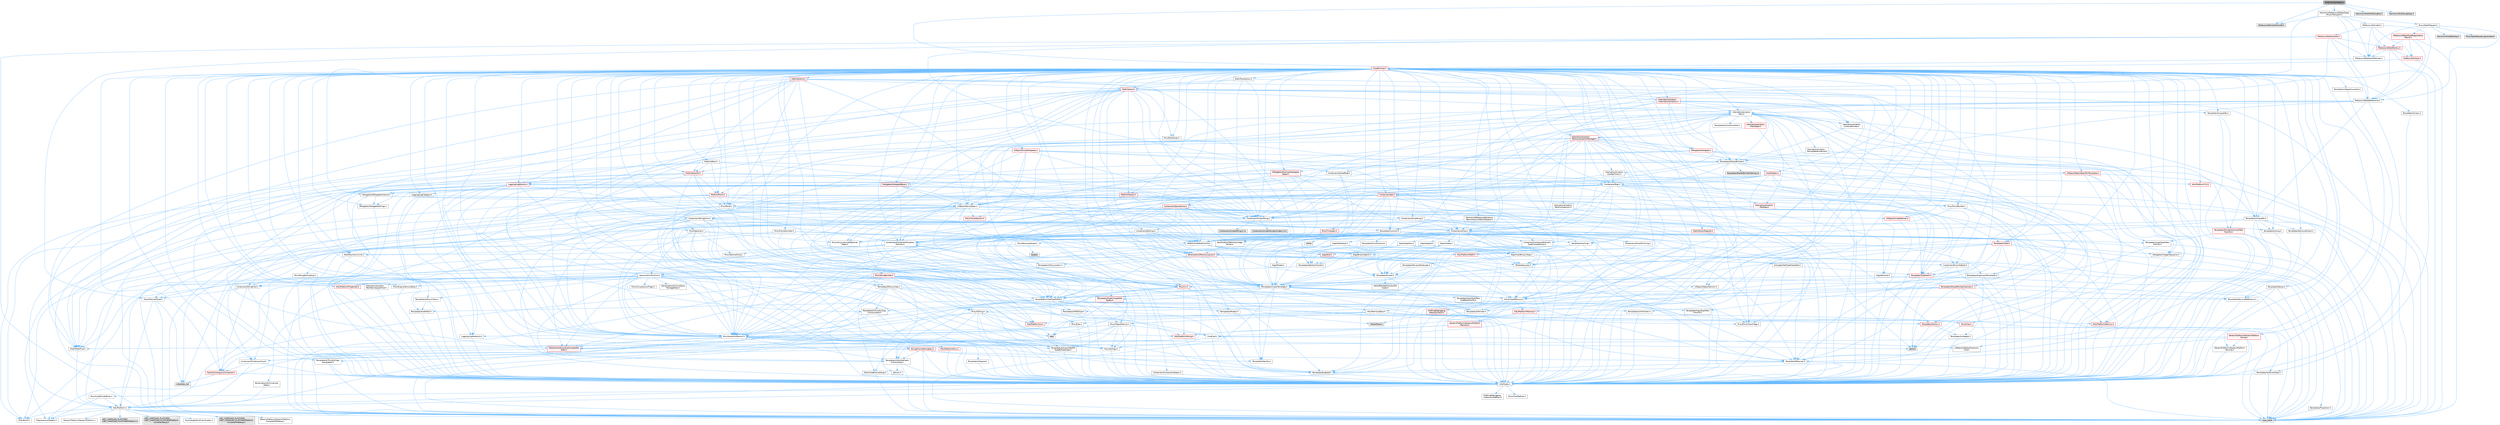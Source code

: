 digraph "MidiClockSongPos.h"
{
 // INTERACTIVE_SVG=YES
 // LATEX_PDF_SIZE
  bgcolor="transparent";
  edge [fontname=Helvetica,fontsize=10,labelfontname=Helvetica,labelfontsize=10];
  node [fontname=Helvetica,fontsize=10,shape=box,height=0.2,width=0.4];
  Node1 [id="Node000001",label="MidiClockSongPos.h",height=0.2,width=0.4,color="gray40", fillcolor="grey60", style="filled", fontcolor="black",tooltip=" "];
  Node1 -> Node2 [id="edge1_Node000001_Node000002",color="steelblue1",style="solid",tooltip=" "];
  Node2 [id="Node000002",label="MetasoundSampleCounter.h",height=0.2,width=0.4,color="grey60", fillcolor="#E0E0E0", style="filled",tooltip=" "];
  Node1 -> Node3 [id="edge2_Node000001_Node000003",color="steelblue1",style="solid",tooltip=" "];
  Node3 [id="Node000003",label="HarmonixMidi/MidiSongPos.h",height=0.2,width=0.4,color="grey60", fillcolor="#E0E0E0", style="filled",tooltip=" "];
  Node1 -> Node4 [id="edge3_Node000001_Node000004",color="steelblue1",style="solid",tooltip=" "];
  Node4 [id="Node000004",label="HarmonixMidi/SongMaps.h",height=0.2,width=0.4,color="grey60", fillcolor="#E0E0E0", style="filled",tooltip=" "];
  Node1 -> Node5 [id="edge4_Node000001_Node000005",color="steelblue1",style="solid",tooltip=" "];
  Node5 [id="Node000005",label="HarmonixMetasound/Analysis\l/SpmcAnalysisResultQueue.h",height=0.2,width=0.4,color="grey40", fillcolor="white", style="filled",URL="$d6/d24/SpmcAnalysisResultQueue_8h.html",tooltip=" "];
  Node5 -> Node6 [id="edge5_Node000005_Node000006",color="steelblue1",style="solid",tooltip=" "];
  Node6 [id="Node000006",label="HAL/Platform.h",height=0.2,width=0.4,color="grey40", fillcolor="white", style="filled",URL="$d9/dd0/Platform_8h.html",tooltip=" "];
  Node6 -> Node7 [id="edge6_Node000006_Node000007",color="steelblue1",style="solid",tooltip=" "];
  Node7 [id="Node000007",label="Misc/Build.h",height=0.2,width=0.4,color="grey40", fillcolor="white", style="filled",URL="$d3/dbb/Build_8h.html",tooltip=" "];
  Node6 -> Node8 [id="edge7_Node000006_Node000008",color="steelblue1",style="solid",tooltip=" "];
  Node8 [id="Node000008",label="Misc/LargeWorldCoordinates.h",height=0.2,width=0.4,color="grey40", fillcolor="white", style="filled",URL="$d2/dcb/LargeWorldCoordinates_8h.html",tooltip=" "];
  Node6 -> Node9 [id="edge8_Node000006_Node000009",color="steelblue1",style="solid",tooltip=" "];
  Node9 [id="Node000009",label="type_traits",height=0.2,width=0.4,color="grey60", fillcolor="#E0E0E0", style="filled",tooltip=" "];
  Node6 -> Node10 [id="edge9_Node000006_Node000010",color="steelblue1",style="solid",tooltip=" "];
  Node10 [id="Node000010",label="PreprocessorHelpers.h",height=0.2,width=0.4,color="grey40", fillcolor="white", style="filled",URL="$db/ddb/PreprocessorHelpers_8h.html",tooltip=" "];
  Node6 -> Node11 [id="edge10_Node000006_Node000011",color="steelblue1",style="solid",tooltip=" "];
  Node11 [id="Node000011",label="UBT_COMPILED_PLATFORM\l/UBT_COMPILED_PLATFORMPlatform\lCompilerPreSetup.h",height=0.2,width=0.4,color="grey60", fillcolor="#E0E0E0", style="filled",tooltip=" "];
  Node6 -> Node12 [id="edge11_Node000006_Node000012",color="steelblue1",style="solid",tooltip=" "];
  Node12 [id="Node000012",label="GenericPlatform/GenericPlatform\lCompilerPreSetup.h",height=0.2,width=0.4,color="grey40", fillcolor="white", style="filled",URL="$d9/dc8/GenericPlatformCompilerPreSetup_8h.html",tooltip=" "];
  Node6 -> Node13 [id="edge12_Node000006_Node000013",color="steelblue1",style="solid",tooltip=" "];
  Node13 [id="Node000013",label="GenericPlatform/GenericPlatform.h",height=0.2,width=0.4,color="grey40", fillcolor="white", style="filled",URL="$d6/d84/GenericPlatform_8h.html",tooltip=" "];
  Node6 -> Node14 [id="edge13_Node000006_Node000014",color="steelblue1",style="solid",tooltip=" "];
  Node14 [id="Node000014",label="UBT_COMPILED_PLATFORM\l/UBT_COMPILED_PLATFORMPlatform.h",height=0.2,width=0.4,color="grey60", fillcolor="#E0E0E0", style="filled",tooltip=" "];
  Node6 -> Node15 [id="edge14_Node000006_Node000015",color="steelblue1",style="solid",tooltip=" "];
  Node15 [id="Node000015",label="UBT_COMPILED_PLATFORM\l/UBT_COMPILED_PLATFORMPlatform\lCompilerSetup.h",height=0.2,width=0.4,color="grey60", fillcolor="#E0E0E0", style="filled",tooltip=" "];
  Node5 -> Node16 [id="edge15_Node000005_Node000016",color="steelblue1",style="solid",tooltip=" "];
  Node16 [id="Node000016",label="Containers/Array.h",height=0.2,width=0.4,color="grey40", fillcolor="white", style="filled",URL="$df/dd0/Array_8h.html",tooltip=" "];
  Node16 -> Node17 [id="edge16_Node000016_Node000017",color="steelblue1",style="solid",tooltip=" "];
  Node17 [id="Node000017",label="CoreTypes.h",height=0.2,width=0.4,color="grey40", fillcolor="white", style="filled",URL="$dc/dec/CoreTypes_8h.html",tooltip=" "];
  Node17 -> Node6 [id="edge17_Node000017_Node000006",color="steelblue1",style="solid",tooltip=" "];
  Node17 -> Node18 [id="edge18_Node000017_Node000018",color="steelblue1",style="solid",tooltip=" "];
  Node18 [id="Node000018",label="ProfilingDebugging\l/UMemoryDefines.h",height=0.2,width=0.4,color="grey40", fillcolor="white", style="filled",URL="$d2/da2/UMemoryDefines_8h.html",tooltip=" "];
  Node17 -> Node19 [id="edge19_Node000017_Node000019",color="steelblue1",style="solid",tooltip=" "];
  Node19 [id="Node000019",label="Misc/CoreMiscDefines.h",height=0.2,width=0.4,color="grey40", fillcolor="white", style="filled",URL="$da/d38/CoreMiscDefines_8h.html",tooltip=" "];
  Node19 -> Node6 [id="edge20_Node000019_Node000006",color="steelblue1",style="solid",tooltip=" "];
  Node19 -> Node10 [id="edge21_Node000019_Node000010",color="steelblue1",style="solid",tooltip=" "];
  Node17 -> Node20 [id="edge22_Node000017_Node000020",color="steelblue1",style="solid",tooltip=" "];
  Node20 [id="Node000020",label="Misc/CoreDefines.h",height=0.2,width=0.4,color="grey40", fillcolor="white", style="filled",URL="$d3/dd2/CoreDefines_8h.html",tooltip=" "];
  Node16 -> Node21 [id="edge23_Node000016_Node000021",color="steelblue1",style="solid",tooltip=" "];
  Node21 [id="Node000021",label="Misc/AssertionMacros.h",height=0.2,width=0.4,color="grey40", fillcolor="white", style="filled",URL="$d0/dfa/AssertionMacros_8h.html",tooltip=" "];
  Node21 -> Node17 [id="edge24_Node000021_Node000017",color="steelblue1",style="solid",tooltip=" "];
  Node21 -> Node6 [id="edge25_Node000021_Node000006",color="steelblue1",style="solid",tooltip=" "];
  Node21 -> Node22 [id="edge26_Node000021_Node000022",color="steelblue1",style="solid",tooltip=" "];
  Node22 [id="Node000022",label="HAL/PlatformMisc.h",height=0.2,width=0.4,color="red", fillcolor="#FFF0F0", style="filled",URL="$d0/df5/PlatformMisc_8h.html",tooltip=" "];
  Node22 -> Node17 [id="edge27_Node000022_Node000017",color="steelblue1",style="solid",tooltip=" "];
  Node21 -> Node10 [id="edge28_Node000021_Node000010",color="steelblue1",style="solid",tooltip=" "];
  Node21 -> Node58 [id="edge29_Node000021_Node000058",color="steelblue1",style="solid",tooltip=" "];
  Node58 [id="Node000058",label="Templates/EnableIf.h",height=0.2,width=0.4,color="grey40", fillcolor="white", style="filled",URL="$d7/d60/EnableIf_8h.html",tooltip=" "];
  Node58 -> Node17 [id="edge30_Node000058_Node000017",color="steelblue1",style="solid",tooltip=" "];
  Node21 -> Node59 [id="edge31_Node000021_Node000059",color="steelblue1",style="solid",tooltip=" "];
  Node59 [id="Node000059",label="Templates/IsArrayOrRefOf\lTypeByPredicate.h",height=0.2,width=0.4,color="grey40", fillcolor="white", style="filled",URL="$d6/da1/IsArrayOrRefOfTypeByPredicate_8h.html",tooltip=" "];
  Node59 -> Node17 [id="edge32_Node000059_Node000017",color="steelblue1",style="solid",tooltip=" "];
  Node21 -> Node60 [id="edge33_Node000021_Node000060",color="steelblue1",style="solid",tooltip=" "];
  Node60 [id="Node000060",label="Templates/IsValidVariadic\lFunctionArg.h",height=0.2,width=0.4,color="grey40", fillcolor="white", style="filled",URL="$d0/dc8/IsValidVariadicFunctionArg_8h.html",tooltip=" "];
  Node60 -> Node17 [id="edge34_Node000060_Node000017",color="steelblue1",style="solid",tooltip=" "];
  Node60 -> Node61 [id="edge35_Node000060_Node000061",color="steelblue1",style="solid",tooltip=" "];
  Node61 [id="Node000061",label="IsEnum.h",height=0.2,width=0.4,color="grey40", fillcolor="white", style="filled",URL="$d4/de5/IsEnum_8h.html",tooltip=" "];
  Node60 -> Node9 [id="edge36_Node000060_Node000009",color="steelblue1",style="solid",tooltip=" "];
  Node21 -> Node62 [id="edge37_Node000021_Node000062",color="steelblue1",style="solid",tooltip=" "];
  Node62 [id="Node000062",label="Traits/IsCharEncodingCompatible\lWith.h",height=0.2,width=0.4,color="red", fillcolor="#FFF0F0", style="filled",URL="$df/dd1/IsCharEncodingCompatibleWith_8h.html",tooltip=" "];
  Node62 -> Node9 [id="edge38_Node000062_Node000009",color="steelblue1",style="solid",tooltip=" "];
  Node21 -> Node64 [id="edge39_Node000021_Node000064",color="steelblue1",style="solid",tooltip=" "];
  Node64 [id="Node000064",label="Misc/VarArgs.h",height=0.2,width=0.4,color="grey40", fillcolor="white", style="filled",URL="$d5/d6f/VarArgs_8h.html",tooltip=" "];
  Node64 -> Node17 [id="edge40_Node000064_Node000017",color="steelblue1",style="solid",tooltip=" "];
  Node21 -> Node65 [id="edge41_Node000021_Node000065",color="steelblue1",style="solid",tooltip=" "];
  Node65 [id="Node000065",label="String/FormatStringSan.h",height=0.2,width=0.4,color="red", fillcolor="#FFF0F0", style="filled",URL="$d3/d8b/FormatStringSan_8h.html",tooltip=" "];
  Node65 -> Node9 [id="edge42_Node000065_Node000009",color="steelblue1",style="solid",tooltip=" "];
  Node65 -> Node17 [id="edge43_Node000065_Node000017",color="steelblue1",style="solid",tooltip=" "];
  Node65 -> Node66 [id="edge44_Node000065_Node000066",color="steelblue1",style="solid",tooltip=" "];
  Node66 [id="Node000066",label="Templates/Requires.h",height=0.2,width=0.4,color="grey40", fillcolor="white", style="filled",URL="$dc/d96/Requires_8h.html",tooltip=" "];
  Node66 -> Node58 [id="edge45_Node000066_Node000058",color="steelblue1",style="solid",tooltip=" "];
  Node66 -> Node9 [id="edge46_Node000066_Node000009",color="steelblue1",style="solid",tooltip=" "];
  Node65 -> Node67 [id="edge47_Node000065_Node000067",color="steelblue1",style="solid",tooltip=" "];
  Node67 [id="Node000067",label="Templates/Identity.h",height=0.2,width=0.4,color="grey40", fillcolor="white", style="filled",URL="$d0/dd5/Identity_8h.html",tooltip=" "];
  Node65 -> Node60 [id="edge48_Node000065_Node000060",color="steelblue1",style="solid",tooltip=" "];
  Node65 -> Node30 [id="edge49_Node000065_Node000030",color="steelblue1",style="solid",tooltip=" "];
  Node30 [id="Node000030",label="Containers/ContainersFwd.h",height=0.2,width=0.4,color="grey40", fillcolor="white", style="filled",URL="$d4/d0a/ContainersFwd_8h.html",tooltip=" "];
  Node30 -> Node6 [id="edge50_Node000030_Node000006",color="steelblue1",style="solid",tooltip=" "];
  Node30 -> Node17 [id="edge51_Node000030_Node000017",color="steelblue1",style="solid",tooltip=" "];
  Node30 -> Node27 [id="edge52_Node000030_Node000027",color="steelblue1",style="solid",tooltip=" "];
  Node27 [id="Node000027",label="Traits/IsContiguousContainer.h",height=0.2,width=0.4,color="red", fillcolor="#FFF0F0", style="filled",URL="$d5/d3c/IsContiguousContainer_8h.html",tooltip=" "];
  Node27 -> Node17 [id="edge53_Node000027_Node000017",color="steelblue1",style="solid",tooltip=" "];
  Node27 -> Node26 [id="edge54_Node000027_Node000026",color="steelblue1",style="solid",tooltip=" "];
  Node26 [id="Node000026",label="initializer_list",height=0.2,width=0.4,color="grey60", fillcolor="#E0E0E0", style="filled",tooltip=" "];
  Node21 -> Node71 [id="edge55_Node000021_Node000071",color="steelblue1",style="solid",tooltip=" "];
  Node71 [id="Node000071",label="atomic",height=0.2,width=0.4,color="grey60", fillcolor="#E0E0E0", style="filled",tooltip=" "];
  Node16 -> Node72 [id="edge56_Node000016_Node000072",color="steelblue1",style="solid",tooltip=" "];
  Node72 [id="Node000072",label="Misc/IntrusiveUnsetOptional\lState.h",height=0.2,width=0.4,color="grey40", fillcolor="white", style="filled",URL="$d2/d0a/IntrusiveUnsetOptionalState_8h.html",tooltip=" "];
  Node72 -> Node73 [id="edge57_Node000072_Node000073",color="steelblue1",style="solid",tooltip=" "];
  Node73 [id="Node000073",label="Misc/OptionalFwd.h",height=0.2,width=0.4,color="grey40", fillcolor="white", style="filled",URL="$dc/d50/OptionalFwd_8h.html",tooltip=" "];
  Node16 -> Node74 [id="edge58_Node000016_Node000074",color="steelblue1",style="solid",tooltip=" "];
  Node74 [id="Node000074",label="Misc/ReverseIterate.h",height=0.2,width=0.4,color="grey40", fillcolor="white", style="filled",URL="$db/de3/ReverseIterate_8h.html",tooltip=" "];
  Node74 -> Node6 [id="edge59_Node000074_Node000006",color="steelblue1",style="solid",tooltip=" "];
  Node74 -> Node75 [id="edge60_Node000074_Node000075",color="steelblue1",style="solid",tooltip=" "];
  Node75 [id="Node000075",label="iterator",height=0.2,width=0.4,color="grey60", fillcolor="#E0E0E0", style="filled",tooltip=" "];
  Node16 -> Node76 [id="edge61_Node000016_Node000076",color="steelblue1",style="solid",tooltip=" "];
  Node76 [id="Node000076",label="HAL/UnrealMemory.h",height=0.2,width=0.4,color="grey40", fillcolor="white", style="filled",URL="$d9/d96/UnrealMemory_8h.html",tooltip=" "];
  Node76 -> Node17 [id="edge62_Node000076_Node000017",color="steelblue1",style="solid",tooltip=" "];
  Node76 -> Node77 [id="edge63_Node000076_Node000077",color="steelblue1",style="solid",tooltip=" "];
  Node77 [id="Node000077",label="GenericPlatform/GenericPlatform\lMemory.h",height=0.2,width=0.4,color="red", fillcolor="#FFF0F0", style="filled",URL="$dd/d22/GenericPlatformMemory_8h.html",tooltip=" "];
  Node77 -> Node29 [id="edge64_Node000077_Node000029",color="steelblue1",style="solid",tooltip=" "];
  Node29 [id="Node000029",label="CoreFwd.h",height=0.2,width=0.4,color="grey40", fillcolor="white", style="filled",URL="$d1/d1e/CoreFwd_8h.html",tooltip=" "];
  Node29 -> Node17 [id="edge65_Node000029_Node000017",color="steelblue1",style="solid",tooltip=" "];
  Node29 -> Node30 [id="edge66_Node000029_Node000030",color="steelblue1",style="solid",tooltip=" "];
  Node29 -> Node31 [id="edge67_Node000029_Node000031",color="steelblue1",style="solid",tooltip=" "];
  Node31 [id="Node000031",label="Math/MathFwd.h",height=0.2,width=0.4,color="grey40", fillcolor="white", style="filled",URL="$d2/d10/MathFwd_8h.html",tooltip=" "];
  Node31 -> Node6 [id="edge68_Node000031_Node000006",color="steelblue1",style="solid",tooltip=" "];
  Node29 -> Node32 [id="edge69_Node000029_Node000032",color="steelblue1",style="solid",tooltip=" "];
  Node32 [id="Node000032",label="UObject/UObjectHierarchy\lFwd.h",height=0.2,width=0.4,color="grey40", fillcolor="white", style="filled",URL="$d3/d13/UObjectHierarchyFwd_8h.html",tooltip=" "];
  Node77 -> Node17 [id="edge70_Node000077_Node000017",color="steelblue1",style="solid",tooltip=" "];
  Node77 -> Node78 [id="edge71_Node000077_Node000078",color="steelblue1",style="solid",tooltip=" "];
  Node78 [id="Node000078",label="HAL/PlatformString.h",height=0.2,width=0.4,color="red", fillcolor="#FFF0F0", style="filled",URL="$db/db5/PlatformString_8h.html",tooltip=" "];
  Node78 -> Node17 [id="edge72_Node000078_Node000017",color="steelblue1",style="solid",tooltip=" "];
  Node76 -> Node80 [id="edge73_Node000076_Node000080",color="steelblue1",style="solid",tooltip=" "];
  Node80 [id="Node000080",label="HAL/MemoryBase.h",height=0.2,width=0.4,color="grey40", fillcolor="white", style="filled",URL="$d6/d9f/MemoryBase_8h.html",tooltip=" "];
  Node80 -> Node17 [id="edge74_Node000080_Node000017",color="steelblue1",style="solid",tooltip=" "];
  Node80 -> Node51 [id="edge75_Node000080_Node000051",color="steelblue1",style="solid",tooltip=" "];
  Node51 [id="Node000051",label="HAL/PlatformAtomics.h",height=0.2,width=0.4,color="red", fillcolor="#FFF0F0", style="filled",URL="$d3/d36/PlatformAtomics_8h.html",tooltip=" "];
  Node51 -> Node17 [id="edge76_Node000051_Node000017",color="steelblue1",style="solid",tooltip=" "];
  Node80 -> Node34 [id="edge77_Node000080_Node000034",color="steelblue1",style="solid",tooltip=" "];
  Node34 [id="Node000034",label="HAL/PlatformCrt.h",height=0.2,width=0.4,color="red", fillcolor="#FFF0F0", style="filled",URL="$d8/d75/PlatformCrt_8h.html",tooltip=" "];
  Node34 -> Node35 [id="edge78_Node000034_Node000035",color="steelblue1",style="solid",tooltip=" "];
  Node35 [id="Node000035",label="new",height=0.2,width=0.4,color="grey60", fillcolor="#E0E0E0", style="filled",tooltip=" "];
  Node80 -> Node81 [id="edge79_Node000080_Node000081",color="steelblue1",style="solid",tooltip=" "];
  Node81 [id="Node000081",label="Misc/Exec.h",height=0.2,width=0.4,color="grey40", fillcolor="white", style="filled",URL="$de/ddb/Exec_8h.html",tooltip=" "];
  Node81 -> Node17 [id="edge80_Node000081_Node000017",color="steelblue1",style="solid",tooltip=" "];
  Node81 -> Node21 [id="edge81_Node000081_Node000021",color="steelblue1",style="solid",tooltip=" "];
  Node80 -> Node82 [id="edge82_Node000080_Node000082",color="steelblue1",style="solid",tooltip=" "];
  Node82 [id="Node000082",label="Misc/OutputDevice.h",height=0.2,width=0.4,color="grey40", fillcolor="white", style="filled",URL="$d7/d32/OutputDevice_8h.html",tooltip=" "];
  Node82 -> Node29 [id="edge83_Node000082_Node000029",color="steelblue1",style="solid",tooltip=" "];
  Node82 -> Node17 [id="edge84_Node000082_Node000017",color="steelblue1",style="solid",tooltip=" "];
  Node82 -> Node83 [id="edge85_Node000082_Node000083",color="steelblue1",style="solid",tooltip=" "];
  Node83 [id="Node000083",label="Logging/LogVerbosity.h",height=0.2,width=0.4,color="grey40", fillcolor="white", style="filled",URL="$d2/d8f/LogVerbosity_8h.html",tooltip=" "];
  Node83 -> Node17 [id="edge86_Node000083_Node000017",color="steelblue1",style="solid",tooltip=" "];
  Node82 -> Node64 [id="edge87_Node000082_Node000064",color="steelblue1",style="solid",tooltip=" "];
  Node82 -> Node59 [id="edge88_Node000082_Node000059",color="steelblue1",style="solid",tooltip=" "];
  Node82 -> Node60 [id="edge89_Node000082_Node000060",color="steelblue1",style="solid",tooltip=" "];
  Node82 -> Node62 [id="edge90_Node000082_Node000062",color="steelblue1",style="solid",tooltip=" "];
  Node80 -> Node84 [id="edge91_Node000080_Node000084",color="steelblue1",style="solid",tooltip=" "];
  Node84 [id="Node000084",label="Templates/Atomic.h",height=0.2,width=0.4,color="red", fillcolor="#FFF0F0", style="filled",URL="$d3/d91/Atomic_8h.html",tooltip=" "];
  Node84 -> Node87 [id="edge92_Node000084_Node000087",color="steelblue1",style="solid",tooltip=" "];
  Node87 [id="Node000087",label="Templates/IsIntegral.h",height=0.2,width=0.4,color="grey40", fillcolor="white", style="filled",URL="$da/d64/IsIntegral_8h.html",tooltip=" "];
  Node87 -> Node17 [id="edge93_Node000087_Node000017",color="steelblue1",style="solid",tooltip=" "];
  Node84 -> Node71 [id="edge94_Node000084_Node000071",color="steelblue1",style="solid",tooltip=" "];
  Node76 -> Node93 [id="edge95_Node000076_Node000093",color="steelblue1",style="solid",tooltip=" "];
  Node93 [id="Node000093",label="HAL/PlatformMemory.h",height=0.2,width=0.4,color="red", fillcolor="#FFF0F0", style="filled",URL="$de/d68/PlatformMemory_8h.html",tooltip=" "];
  Node93 -> Node17 [id="edge96_Node000093_Node000017",color="steelblue1",style="solid",tooltip=" "];
  Node93 -> Node77 [id="edge97_Node000093_Node000077",color="steelblue1",style="solid",tooltip=" "];
  Node76 -> Node95 [id="edge98_Node000076_Node000095",color="steelblue1",style="solid",tooltip=" "];
  Node95 [id="Node000095",label="ProfilingDebugging\l/MemoryTrace.h",height=0.2,width=0.4,color="red", fillcolor="#FFF0F0", style="filled",URL="$da/dd7/MemoryTrace_8h.html",tooltip=" "];
  Node95 -> Node6 [id="edge99_Node000095_Node000006",color="steelblue1",style="solid",tooltip=" "];
  Node95 -> Node46 [id="edge100_Node000095_Node000046",color="steelblue1",style="solid",tooltip=" "];
  Node46 [id="Node000046",label="Misc/EnumClassFlags.h",height=0.2,width=0.4,color="grey40", fillcolor="white", style="filled",URL="$d8/de7/EnumClassFlags_8h.html",tooltip=" "];
  Node95 -> Node57 [id="edge101_Node000095_Node000057",color="steelblue1",style="solid",tooltip=" "];
  Node57 [id="Node000057",label="Trace/Trace.h",height=0.2,width=0.4,color="grey60", fillcolor="#E0E0E0", style="filled",tooltip=" "];
  Node76 -> Node96 [id="edge102_Node000076_Node000096",color="steelblue1",style="solid",tooltip=" "];
  Node96 [id="Node000096",label="Templates/IsPointer.h",height=0.2,width=0.4,color="grey40", fillcolor="white", style="filled",URL="$d7/d05/IsPointer_8h.html",tooltip=" "];
  Node96 -> Node17 [id="edge103_Node000096_Node000017",color="steelblue1",style="solid",tooltip=" "];
  Node16 -> Node97 [id="edge104_Node000016_Node000097",color="steelblue1",style="solid",tooltip=" "];
  Node97 [id="Node000097",label="Templates/UnrealTypeTraits.h",height=0.2,width=0.4,color="grey40", fillcolor="white", style="filled",URL="$d2/d2d/UnrealTypeTraits_8h.html",tooltip=" "];
  Node97 -> Node17 [id="edge105_Node000097_Node000017",color="steelblue1",style="solid",tooltip=" "];
  Node97 -> Node96 [id="edge106_Node000097_Node000096",color="steelblue1",style="solid",tooltip=" "];
  Node97 -> Node21 [id="edge107_Node000097_Node000021",color="steelblue1",style="solid",tooltip=" "];
  Node97 -> Node89 [id="edge108_Node000097_Node000089",color="steelblue1",style="solid",tooltip=" "];
  Node89 [id="Node000089",label="Templates/AndOrNot.h",height=0.2,width=0.4,color="grey40", fillcolor="white", style="filled",URL="$db/d0a/AndOrNot_8h.html",tooltip=" "];
  Node89 -> Node17 [id="edge109_Node000089_Node000017",color="steelblue1",style="solid",tooltip=" "];
  Node97 -> Node58 [id="edge110_Node000097_Node000058",color="steelblue1",style="solid",tooltip=" "];
  Node97 -> Node98 [id="edge111_Node000097_Node000098",color="steelblue1",style="solid",tooltip=" "];
  Node98 [id="Node000098",label="Templates/IsArithmetic.h",height=0.2,width=0.4,color="grey40", fillcolor="white", style="filled",URL="$d2/d5d/IsArithmetic_8h.html",tooltip=" "];
  Node98 -> Node17 [id="edge112_Node000098_Node000017",color="steelblue1",style="solid",tooltip=" "];
  Node97 -> Node61 [id="edge113_Node000097_Node000061",color="steelblue1",style="solid",tooltip=" "];
  Node97 -> Node99 [id="edge114_Node000097_Node000099",color="steelblue1",style="solid",tooltip=" "];
  Node99 [id="Node000099",label="Templates/Models.h",height=0.2,width=0.4,color="grey40", fillcolor="white", style="filled",URL="$d3/d0c/Models_8h.html",tooltip=" "];
  Node99 -> Node67 [id="edge115_Node000099_Node000067",color="steelblue1",style="solid",tooltip=" "];
  Node97 -> Node100 [id="edge116_Node000097_Node000100",color="steelblue1",style="solid",tooltip=" "];
  Node100 [id="Node000100",label="Templates/IsPODType.h",height=0.2,width=0.4,color="grey40", fillcolor="white", style="filled",URL="$d7/db1/IsPODType_8h.html",tooltip=" "];
  Node100 -> Node17 [id="edge117_Node000100_Node000017",color="steelblue1",style="solid",tooltip=" "];
  Node97 -> Node101 [id="edge118_Node000097_Node000101",color="steelblue1",style="solid",tooltip=" "];
  Node101 [id="Node000101",label="Templates/IsUECoreType.h",height=0.2,width=0.4,color="grey40", fillcolor="white", style="filled",URL="$d1/db8/IsUECoreType_8h.html",tooltip=" "];
  Node101 -> Node17 [id="edge119_Node000101_Node000017",color="steelblue1",style="solid",tooltip=" "];
  Node101 -> Node9 [id="edge120_Node000101_Node000009",color="steelblue1",style="solid",tooltip=" "];
  Node97 -> Node90 [id="edge121_Node000097_Node000090",color="steelblue1",style="solid",tooltip=" "];
  Node90 [id="Node000090",label="Templates/IsTriviallyCopy\lConstructible.h",height=0.2,width=0.4,color="grey40", fillcolor="white", style="filled",URL="$d3/d78/IsTriviallyCopyConstructible_8h.html",tooltip=" "];
  Node90 -> Node17 [id="edge122_Node000090_Node000017",color="steelblue1",style="solid",tooltip=" "];
  Node90 -> Node9 [id="edge123_Node000090_Node000009",color="steelblue1",style="solid",tooltip=" "];
  Node16 -> Node102 [id="edge124_Node000016_Node000102",color="steelblue1",style="solid",tooltip=" "];
  Node102 [id="Node000102",label="Templates/UnrealTemplate.h",height=0.2,width=0.4,color="grey40", fillcolor="white", style="filled",URL="$d4/d24/UnrealTemplate_8h.html",tooltip=" "];
  Node102 -> Node17 [id="edge125_Node000102_Node000017",color="steelblue1",style="solid",tooltip=" "];
  Node102 -> Node96 [id="edge126_Node000102_Node000096",color="steelblue1",style="solid",tooltip=" "];
  Node102 -> Node76 [id="edge127_Node000102_Node000076",color="steelblue1",style="solid",tooltip=" "];
  Node102 -> Node103 [id="edge128_Node000102_Node000103",color="steelblue1",style="solid",tooltip=" "];
  Node103 [id="Node000103",label="Templates/CopyQualifiers\lAndRefsFromTo.h",height=0.2,width=0.4,color="grey40", fillcolor="white", style="filled",URL="$d3/db3/CopyQualifiersAndRefsFromTo_8h.html",tooltip=" "];
  Node103 -> Node104 [id="edge129_Node000103_Node000104",color="steelblue1",style="solid",tooltip=" "];
  Node104 [id="Node000104",label="Templates/CopyQualifiers\lFromTo.h",height=0.2,width=0.4,color="grey40", fillcolor="white", style="filled",URL="$d5/db4/CopyQualifiersFromTo_8h.html",tooltip=" "];
  Node102 -> Node97 [id="edge130_Node000102_Node000097",color="steelblue1",style="solid",tooltip=" "];
  Node102 -> Node105 [id="edge131_Node000102_Node000105",color="steelblue1",style="solid",tooltip=" "];
  Node105 [id="Node000105",label="Templates/RemoveReference.h",height=0.2,width=0.4,color="grey40", fillcolor="white", style="filled",URL="$da/dbe/RemoveReference_8h.html",tooltip=" "];
  Node105 -> Node17 [id="edge132_Node000105_Node000017",color="steelblue1",style="solid",tooltip=" "];
  Node102 -> Node66 [id="edge133_Node000102_Node000066",color="steelblue1",style="solid",tooltip=" "];
  Node102 -> Node106 [id="edge134_Node000102_Node000106",color="steelblue1",style="solid",tooltip=" "];
  Node106 [id="Node000106",label="Templates/TypeCompatible\lBytes.h",height=0.2,width=0.4,color="red", fillcolor="#FFF0F0", style="filled",URL="$df/d0a/TypeCompatibleBytes_8h.html",tooltip=" "];
  Node106 -> Node17 [id="edge135_Node000106_Node000017",color="steelblue1",style="solid",tooltip=" "];
  Node106 -> Node35 [id="edge136_Node000106_Node000035",color="steelblue1",style="solid",tooltip=" "];
  Node106 -> Node9 [id="edge137_Node000106_Node000009",color="steelblue1",style="solid",tooltip=" "];
  Node102 -> Node67 [id="edge138_Node000102_Node000067",color="steelblue1",style="solid",tooltip=" "];
  Node102 -> Node27 [id="edge139_Node000102_Node000027",color="steelblue1",style="solid",tooltip=" "];
  Node102 -> Node107 [id="edge140_Node000102_Node000107",color="steelblue1",style="solid",tooltip=" "];
  Node107 [id="Node000107",label="Traits/UseBitwiseSwap.h",height=0.2,width=0.4,color="grey40", fillcolor="white", style="filled",URL="$db/df3/UseBitwiseSwap_8h.html",tooltip=" "];
  Node107 -> Node17 [id="edge141_Node000107_Node000017",color="steelblue1",style="solid",tooltip=" "];
  Node107 -> Node9 [id="edge142_Node000107_Node000009",color="steelblue1",style="solid",tooltip=" "];
  Node102 -> Node9 [id="edge143_Node000102_Node000009",color="steelblue1",style="solid",tooltip=" "];
  Node16 -> Node108 [id="edge144_Node000016_Node000108",color="steelblue1",style="solid",tooltip=" "];
  Node108 [id="Node000108",label="Containers/AllowShrinking.h",height=0.2,width=0.4,color="grey40", fillcolor="white", style="filled",URL="$d7/d1a/AllowShrinking_8h.html",tooltip=" "];
  Node108 -> Node17 [id="edge145_Node000108_Node000017",color="steelblue1",style="solid",tooltip=" "];
  Node16 -> Node109 [id="edge146_Node000016_Node000109",color="steelblue1",style="solid",tooltip=" "];
  Node109 [id="Node000109",label="Containers/ContainerAllocation\lPolicies.h",height=0.2,width=0.4,color="grey40", fillcolor="white", style="filled",URL="$d7/dff/ContainerAllocationPolicies_8h.html",tooltip=" "];
  Node109 -> Node17 [id="edge147_Node000109_Node000017",color="steelblue1",style="solid",tooltip=" "];
  Node109 -> Node110 [id="edge148_Node000109_Node000110",color="steelblue1",style="solid",tooltip=" "];
  Node110 [id="Node000110",label="Containers/ContainerHelpers.h",height=0.2,width=0.4,color="grey40", fillcolor="white", style="filled",URL="$d7/d33/ContainerHelpers_8h.html",tooltip=" "];
  Node110 -> Node17 [id="edge149_Node000110_Node000017",color="steelblue1",style="solid",tooltip=" "];
  Node109 -> Node109 [id="edge150_Node000109_Node000109",color="steelblue1",style="solid",tooltip=" "];
  Node109 -> Node111 [id="edge151_Node000109_Node000111",color="steelblue1",style="solid",tooltip=" "];
  Node111 [id="Node000111",label="HAL/PlatformMath.h",height=0.2,width=0.4,color="red", fillcolor="#FFF0F0", style="filled",URL="$dc/d53/PlatformMath_8h.html",tooltip=" "];
  Node111 -> Node17 [id="edge152_Node000111_Node000017",color="steelblue1",style="solid",tooltip=" "];
  Node109 -> Node76 [id="edge153_Node000109_Node000076",color="steelblue1",style="solid",tooltip=" "];
  Node109 -> Node44 [id="edge154_Node000109_Node000044",color="steelblue1",style="solid",tooltip=" "];
  Node44 [id="Node000044",label="Math/NumericLimits.h",height=0.2,width=0.4,color="grey40", fillcolor="white", style="filled",URL="$df/d1b/NumericLimits_8h.html",tooltip=" "];
  Node44 -> Node17 [id="edge155_Node000044_Node000017",color="steelblue1",style="solid",tooltip=" "];
  Node109 -> Node21 [id="edge156_Node000109_Node000021",color="steelblue1",style="solid",tooltip=" "];
  Node109 -> Node119 [id="edge157_Node000109_Node000119",color="steelblue1",style="solid",tooltip=" "];
  Node119 [id="Node000119",label="Templates/IsPolymorphic.h",height=0.2,width=0.4,color="grey40", fillcolor="white", style="filled",URL="$dc/d20/IsPolymorphic_8h.html",tooltip=" "];
  Node109 -> Node120 [id="edge158_Node000109_Node000120",color="steelblue1",style="solid",tooltip=" "];
  Node120 [id="Node000120",label="Templates/MemoryOps.h",height=0.2,width=0.4,color="grey40", fillcolor="white", style="filled",URL="$db/dea/MemoryOps_8h.html",tooltip=" "];
  Node120 -> Node17 [id="edge159_Node000120_Node000017",color="steelblue1",style="solid",tooltip=" "];
  Node120 -> Node76 [id="edge160_Node000120_Node000076",color="steelblue1",style="solid",tooltip=" "];
  Node120 -> Node91 [id="edge161_Node000120_Node000091",color="steelblue1",style="solid",tooltip=" "];
  Node91 [id="Node000091",label="Templates/IsTriviallyCopy\lAssignable.h",height=0.2,width=0.4,color="grey40", fillcolor="white", style="filled",URL="$d2/df2/IsTriviallyCopyAssignable_8h.html",tooltip=" "];
  Node91 -> Node17 [id="edge162_Node000091_Node000017",color="steelblue1",style="solid",tooltip=" "];
  Node91 -> Node9 [id="edge163_Node000091_Node000009",color="steelblue1",style="solid",tooltip=" "];
  Node120 -> Node90 [id="edge164_Node000120_Node000090",color="steelblue1",style="solid",tooltip=" "];
  Node120 -> Node66 [id="edge165_Node000120_Node000066",color="steelblue1",style="solid",tooltip=" "];
  Node120 -> Node97 [id="edge166_Node000120_Node000097",color="steelblue1",style="solid",tooltip=" "];
  Node120 -> Node107 [id="edge167_Node000120_Node000107",color="steelblue1",style="solid",tooltip=" "];
  Node120 -> Node35 [id="edge168_Node000120_Node000035",color="steelblue1",style="solid",tooltip=" "];
  Node120 -> Node9 [id="edge169_Node000120_Node000009",color="steelblue1",style="solid",tooltip=" "];
  Node109 -> Node106 [id="edge170_Node000109_Node000106",color="steelblue1",style="solid",tooltip=" "];
  Node109 -> Node9 [id="edge171_Node000109_Node000009",color="steelblue1",style="solid",tooltip=" "];
  Node16 -> Node121 [id="edge172_Node000016_Node000121",color="steelblue1",style="solid",tooltip=" "];
  Node121 [id="Node000121",label="Containers/ContainerElement\lTypeCompatibility.h",height=0.2,width=0.4,color="grey40", fillcolor="white", style="filled",URL="$df/ddf/ContainerElementTypeCompatibility_8h.html",tooltip=" "];
  Node121 -> Node17 [id="edge173_Node000121_Node000017",color="steelblue1",style="solid",tooltip=" "];
  Node121 -> Node97 [id="edge174_Node000121_Node000097",color="steelblue1",style="solid",tooltip=" "];
  Node16 -> Node122 [id="edge175_Node000016_Node000122",color="steelblue1",style="solid",tooltip=" "];
  Node122 [id="Node000122",label="Serialization/Archive.h",height=0.2,width=0.4,color="grey40", fillcolor="white", style="filled",URL="$d7/d3b/Archive_8h.html",tooltip=" "];
  Node122 -> Node29 [id="edge176_Node000122_Node000029",color="steelblue1",style="solid",tooltip=" "];
  Node122 -> Node17 [id="edge177_Node000122_Node000017",color="steelblue1",style="solid",tooltip=" "];
  Node122 -> Node123 [id="edge178_Node000122_Node000123",color="steelblue1",style="solid",tooltip=" "];
  Node123 [id="Node000123",label="HAL/PlatformProperties.h",height=0.2,width=0.4,color="red", fillcolor="#FFF0F0", style="filled",URL="$d9/db0/PlatformProperties_8h.html",tooltip=" "];
  Node123 -> Node17 [id="edge179_Node000123_Node000017",color="steelblue1",style="solid",tooltip=" "];
  Node122 -> Node126 [id="edge180_Node000122_Node000126",color="steelblue1",style="solid",tooltip=" "];
  Node126 [id="Node000126",label="Internationalization\l/TextNamespaceFwd.h",height=0.2,width=0.4,color="grey40", fillcolor="white", style="filled",URL="$d8/d97/TextNamespaceFwd_8h.html",tooltip=" "];
  Node126 -> Node17 [id="edge181_Node000126_Node000017",color="steelblue1",style="solid",tooltip=" "];
  Node122 -> Node31 [id="edge182_Node000122_Node000031",color="steelblue1",style="solid",tooltip=" "];
  Node122 -> Node21 [id="edge183_Node000122_Node000021",color="steelblue1",style="solid",tooltip=" "];
  Node122 -> Node7 [id="edge184_Node000122_Node000007",color="steelblue1",style="solid",tooltip=" "];
  Node122 -> Node45 [id="edge185_Node000122_Node000045",color="steelblue1",style="solid",tooltip=" "];
  Node45 [id="Node000045",label="Misc/CompressionFlags.h",height=0.2,width=0.4,color="grey40", fillcolor="white", style="filled",URL="$d9/d76/CompressionFlags_8h.html",tooltip=" "];
  Node122 -> Node127 [id="edge186_Node000122_Node000127",color="steelblue1",style="solid",tooltip=" "];
  Node127 [id="Node000127",label="Misc/EngineVersionBase.h",height=0.2,width=0.4,color="grey40", fillcolor="white", style="filled",URL="$d5/d2b/EngineVersionBase_8h.html",tooltip=" "];
  Node127 -> Node17 [id="edge187_Node000127_Node000017",color="steelblue1",style="solid",tooltip=" "];
  Node122 -> Node64 [id="edge188_Node000122_Node000064",color="steelblue1",style="solid",tooltip=" "];
  Node122 -> Node128 [id="edge189_Node000122_Node000128",color="steelblue1",style="solid",tooltip=" "];
  Node128 [id="Node000128",label="Serialization/ArchiveCook\lData.h",height=0.2,width=0.4,color="grey40", fillcolor="white", style="filled",URL="$dc/db6/ArchiveCookData_8h.html",tooltip=" "];
  Node128 -> Node6 [id="edge190_Node000128_Node000006",color="steelblue1",style="solid",tooltip=" "];
  Node122 -> Node129 [id="edge191_Node000122_Node000129",color="steelblue1",style="solid",tooltip=" "];
  Node129 [id="Node000129",label="Serialization/ArchiveSave\lPackageData.h",height=0.2,width=0.4,color="grey40", fillcolor="white", style="filled",URL="$d1/d37/ArchiveSavePackageData_8h.html",tooltip=" "];
  Node122 -> Node58 [id="edge192_Node000122_Node000058",color="steelblue1",style="solid",tooltip=" "];
  Node122 -> Node59 [id="edge193_Node000122_Node000059",color="steelblue1",style="solid",tooltip=" "];
  Node122 -> Node130 [id="edge194_Node000122_Node000130",color="steelblue1",style="solid",tooltip=" "];
  Node130 [id="Node000130",label="Templates/IsEnumClass.h",height=0.2,width=0.4,color="grey40", fillcolor="white", style="filled",URL="$d7/d15/IsEnumClass_8h.html",tooltip=" "];
  Node130 -> Node17 [id="edge195_Node000130_Node000017",color="steelblue1",style="solid",tooltip=" "];
  Node130 -> Node89 [id="edge196_Node000130_Node000089",color="steelblue1",style="solid",tooltip=" "];
  Node122 -> Node116 [id="edge197_Node000122_Node000116",color="steelblue1",style="solid",tooltip=" "];
  Node116 [id="Node000116",label="Templates/IsSigned.h",height=0.2,width=0.4,color="grey40", fillcolor="white", style="filled",URL="$d8/dd8/IsSigned_8h.html",tooltip=" "];
  Node116 -> Node17 [id="edge198_Node000116_Node000017",color="steelblue1",style="solid",tooltip=" "];
  Node122 -> Node60 [id="edge199_Node000122_Node000060",color="steelblue1",style="solid",tooltip=" "];
  Node122 -> Node102 [id="edge200_Node000122_Node000102",color="steelblue1",style="solid",tooltip=" "];
  Node122 -> Node62 [id="edge201_Node000122_Node000062",color="steelblue1",style="solid",tooltip=" "];
  Node122 -> Node131 [id="edge202_Node000122_Node000131",color="steelblue1",style="solid",tooltip=" "];
  Node131 [id="Node000131",label="UObject/ObjectVersion.h",height=0.2,width=0.4,color="grey40", fillcolor="white", style="filled",URL="$da/d63/ObjectVersion_8h.html",tooltip=" "];
  Node131 -> Node17 [id="edge203_Node000131_Node000017",color="steelblue1",style="solid",tooltip=" "];
  Node16 -> Node132 [id="edge204_Node000016_Node000132",color="steelblue1",style="solid",tooltip=" "];
  Node132 [id="Node000132",label="Serialization/MemoryImage\lWriter.h",height=0.2,width=0.4,color="grey40", fillcolor="white", style="filled",URL="$d0/d08/MemoryImageWriter_8h.html",tooltip=" "];
  Node132 -> Node17 [id="edge205_Node000132_Node000017",color="steelblue1",style="solid",tooltip=" "];
  Node132 -> Node133 [id="edge206_Node000132_Node000133",color="steelblue1",style="solid",tooltip=" "];
  Node133 [id="Node000133",label="Serialization/MemoryLayout.h",height=0.2,width=0.4,color="red", fillcolor="#FFF0F0", style="filled",URL="$d7/d66/MemoryLayout_8h.html",tooltip=" "];
  Node133 -> Node136 [id="edge207_Node000133_Node000136",color="steelblue1",style="solid",tooltip=" "];
  Node136 [id="Node000136",label="Containers/EnumAsByte.h",height=0.2,width=0.4,color="grey40", fillcolor="white", style="filled",URL="$d6/d9a/EnumAsByte_8h.html",tooltip=" "];
  Node136 -> Node17 [id="edge208_Node000136_Node000017",color="steelblue1",style="solid",tooltip=" "];
  Node136 -> Node100 [id="edge209_Node000136_Node000100",color="steelblue1",style="solid",tooltip=" "];
  Node136 -> Node137 [id="edge210_Node000136_Node000137",color="steelblue1",style="solid",tooltip=" "];
  Node137 [id="Node000137",label="Templates/TypeHash.h",height=0.2,width=0.4,color="red", fillcolor="#FFF0F0", style="filled",URL="$d1/d62/TypeHash_8h.html",tooltip=" "];
  Node137 -> Node17 [id="edge211_Node000137_Node000017",color="steelblue1",style="solid",tooltip=" "];
  Node137 -> Node66 [id="edge212_Node000137_Node000066",color="steelblue1",style="solid",tooltip=" "];
  Node137 -> Node138 [id="edge213_Node000137_Node000138",color="steelblue1",style="solid",tooltip=" "];
  Node138 [id="Node000138",label="Misc/Crc.h",height=0.2,width=0.4,color="red", fillcolor="#FFF0F0", style="filled",URL="$d4/dd2/Crc_8h.html",tooltip=" "];
  Node138 -> Node17 [id="edge214_Node000138_Node000017",color="steelblue1",style="solid",tooltip=" "];
  Node138 -> Node78 [id="edge215_Node000138_Node000078",color="steelblue1",style="solid",tooltip=" "];
  Node138 -> Node21 [id="edge216_Node000138_Node000021",color="steelblue1",style="solid",tooltip=" "];
  Node138 -> Node139 [id="edge217_Node000138_Node000139",color="steelblue1",style="solid",tooltip=" "];
  Node139 [id="Node000139",label="Misc/CString.h",height=0.2,width=0.4,color="grey40", fillcolor="white", style="filled",URL="$d2/d49/CString_8h.html",tooltip=" "];
  Node139 -> Node17 [id="edge218_Node000139_Node000017",color="steelblue1",style="solid",tooltip=" "];
  Node139 -> Node34 [id="edge219_Node000139_Node000034",color="steelblue1",style="solid",tooltip=" "];
  Node139 -> Node78 [id="edge220_Node000139_Node000078",color="steelblue1",style="solid",tooltip=" "];
  Node139 -> Node21 [id="edge221_Node000139_Node000021",color="steelblue1",style="solid",tooltip=" "];
  Node139 -> Node140 [id="edge222_Node000139_Node000140",color="steelblue1",style="solid",tooltip=" "];
  Node140 [id="Node000140",label="Misc/Char.h",height=0.2,width=0.4,color="red", fillcolor="#FFF0F0", style="filled",URL="$d0/d58/Char_8h.html",tooltip=" "];
  Node140 -> Node17 [id="edge223_Node000140_Node000017",color="steelblue1",style="solid",tooltip=" "];
  Node140 -> Node9 [id="edge224_Node000140_Node000009",color="steelblue1",style="solid",tooltip=" "];
  Node139 -> Node64 [id="edge225_Node000139_Node000064",color="steelblue1",style="solid",tooltip=" "];
  Node139 -> Node59 [id="edge226_Node000139_Node000059",color="steelblue1",style="solid",tooltip=" "];
  Node139 -> Node60 [id="edge227_Node000139_Node000060",color="steelblue1",style="solid",tooltip=" "];
  Node139 -> Node62 [id="edge228_Node000139_Node000062",color="steelblue1",style="solid",tooltip=" "];
  Node138 -> Node140 [id="edge229_Node000138_Node000140",color="steelblue1",style="solid",tooltip=" "];
  Node138 -> Node97 [id="edge230_Node000138_Node000097",color="steelblue1",style="solid",tooltip=" "];
  Node137 -> Node9 [id="edge231_Node000137_Node000009",color="steelblue1",style="solid",tooltip=" "];
  Node133 -> Node24 [id="edge232_Node000133_Node000024",color="steelblue1",style="solid",tooltip=" "];
  Node24 [id="Node000024",label="Containers/StringFwd.h",height=0.2,width=0.4,color="grey40", fillcolor="white", style="filled",URL="$df/d37/StringFwd_8h.html",tooltip=" "];
  Node24 -> Node17 [id="edge233_Node000024_Node000017",color="steelblue1",style="solid",tooltip=" "];
  Node24 -> Node25 [id="edge234_Node000024_Node000025",color="steelblue1",style="solid",tooltip=" "];
  Node25 [id="Node000025",label="Traits/ElementType.h",height=0.2,width=0.4,color="grey40", fillcolor="white", style="filled",URL="$d5/d4f/ElementType_8h.html",tooltip=" "];
  Node25 -> Node6 [id="edge235_Node000025_Node000006",color="steelblue1",style="solid",tooltip=" "];
  Node25 -> Node26 [id="edge236_Node000025_Node000026",color="steelblue1",style="solid",tooltip=" "];
  Node25 -> Node9 [id="edge237_Node000025_Node000009",color="steelblue1",style="solid",tooltip=" "];
  Node24 -> Node27 [id="edge238_Node000024_Node000027",color="steelblue1",style="solid",tooltip=" "];
  Node133 -> Node76 [id="edge239_Node000133_Node000076",color="steelblue1",style="solid",tooltip=" "];
  Node133 -> Node58 [id="edge240_Node000133_Node000058",color="steelblue1",style="solid",tooltip=" "];
  Node133 -> Node119 [id="edge241_Node000133_Node000119",color="steelblue1",style="solid",tooltip=" "];
  Node133 -> Node99 [id="edge242_Node000133_Node000099",color="steelblue1",style="solid",tooltip=" "];
  Node133 -> Node102 [id="edge243_Node000133_Node000102",color="steelblue1",style="solid",tooltip=" "];
  Node16 -> Node146 [id="edge244_Node000016_Node000146",color="steelblue1",style="solid",tooltip=" "];
  Node146 [id="Node000146",label="Algo/Heapify.h",height=0.2,width=0.4,color="grey40", fillcolor="white", style="filled",URL="$d0/d2a/Heapify_8h.html",tooltip=" "];
  Node146 -> Node147 [id="edge245_Node000146_Node000147",color="steelblue1",style="solid",tooltip=" "];
  Node147 [id="Node000147",label="Algo/Impl/BinaryHeap.h",height=0.2,width=0.4,color="grey40", fillcolor="white", style="filled",URL="$d7/da3/Algo_2Impl_2BinaryHeap_8h.html",tooltip=" "];
  Node147 -> Node148 [id="edge246_Node000147_Node000148",color="steelblue1",style="solid",tooltip=" "];
  Node148 [id="Node000148",label="Templates/Invoke.h",height=0.2,width=0.4,color="grey40", fillcolor="white", style="filled",URL="$d7/deb/Invoke_8h.html",tooltip=" "];
  Node148 -> Node17 [id="edge247_Node000148_Node000017",color="steelblue1",style="solid",tooltip=" "];
  Node148 -> Node149 [id="edge248_Node000148_Node000149",color="steelblue1",style="solid",tooltip=" "];
  Node149 [id="Node000149",label="Traits/MemberFunctionPtr\lOuter.h",height=0.2,width=0.4,color="grey40", fillcolor="white", style="filled",URL="$db/da7/MemberFunctionPtrOuter_8h.html",tooltip=" "];
  Node148 -> Node102 [id="edge249_Node000148_Node000102",color="steelblue1",style="solid",tooltip=" "];
  Node148 -> Node9 [id="edge250_Node000148_Node000009",color="steelblue1",style="solid",tooltip=" "];
  Node147 -> Node150 [id="edge251_Node000147_Node000150",color="steelblue1",style="solid",tooltip=" "];
  Node150 [id="Node000150",label="Templates/Projection.h",height=0.2,width=0.4,color="grey40", fillcolor="white", style="filled",URL="$d7/df0/Projection_8h.html",tooltip=" "];
  Node150 -> Node9 [id="edge252_Node000150_Node000009",color="steelblue1",style="solid",tooltip=" "];
  Node147 -> Node151 [id="edge253_Node000147_Node000151",color="steelblue1",style="solid",tooltip=" "];
  Node151 [id="Node000151",label="Templates/ReversePredicate.h",height=0.2,width=0.4,color="grey40", fillcolor="white", style="filled",URL="$d8/d28/ReversePredicate_8h.html",tooltip=" "];
  Node151 -> Node148 [id="edge254_Node000151_Node000148",color="steelblue1",style="solid",tooltip=" "];
  Node151 -> Node102 [id="edge255_Node000151_Node000102",color="steelblue1",style="solid",tooltip=" "];
  Node147 -> Node9 [id="edge256_Node000147_Node000009",color="steelblue1",style="solid",tooltip=" "];
  Node146 -> Node152 [id="edge257_Node000146_Node000152",color="steelblue1",style="solid",tooltip=" "];
  Node152 [id="Node000152",label="Templates/IdentityFunctor.h",height=0.2,width=0.4,color="grey40", fillcolor="white", style="filled",URL="$d7/d2e/IdentityFunctor_8h.html",tooltip=" "];
  Node152 -> Node6 [id="edge258_Node000152_Node000006",color="steelblue1",style="solid",tooltip=" "];
  Node146 -> Node148 [id="edge259_Node000146_Node000148",color="steelblue1",style="solid",tooltip=" "];
  Node146 -> Node153 [id="edge260_Node000146_Node000153",color="steelblue1",style="solid",tooltip=" "];
  Node153 [id="Node000153",label="Templates/Less.h",height=0.2,width=0.4,color="grey40", fillcolor="white", style="filled",URL="$de/dc8/Less_8h.html",tooltip=" "];
  Node153 -> Node17 [id="edge261_Node000153_Node000017",color="steelblue1",style="solid",tooltip=" "];
  Node153 -> Node102 [id="edge262_Node000153_Node000102",color="steelblue1",style="solid",tooltip=" "];
  Node146 -> Node102 [id="edge263_Node000146_Node000102",color="steelblue1",style="solid",tooltip=" "];
  Node16 -> Node154 [id="edge264_Node000016_Node000154",color="steelblue1",style="solid",tooltip=" "];
  Node154 [id="Node000154",label="Algo/HeapSort.h",height=0.2,width=0.4,color="grey40", fillcolor="white", style="filled",URL="$d3/d92/HeapSort_8h.html",tooltip=" "];
  Node154 -> Node147 [id="edge265_Node000154_Node000147",color="steelblue1",style="solid",tooltip=" "];
  Node154 -> Node152 [id="edge266_Node000154_Node000152",color="steelblue1",style="solid",tooltip=" "];
  Node154 -> Node153 [id="edge267_Node000154_Node000153",color="steelblue1",style="solid",tooltip=" "];
  Node154 -> Node102 [id="edge268_Node000154_Node000102",color="steelblue1",style="solid",tooltip=" "];
  Node16 -> Node155 [id="edge269_Node000016_Node000155",color="steelblue1",style="solid",tooltip=" "];
  Node155 [id="Node000155",label="Algo/IsHeap.h",height=0.2,width=0.4,color="grey40", fillcolor="white", style="filled",URL="$de/d32/IsHeap_8h.html",tooltip=" "];
  Node155 -> Node147 [id="edge270_Node000155_Node000147",color="steelblue1",style="solid",tooltip=" "];
  Node155 -> Node152 [id="edge271_Node000155_Node000152",color="steelblue1",style="solid",tooltip=" "];
  Node155 -> Node148 [id="edge272_Node000155_Node000148",color="steelblue1",style="solid",tooltip=" "];
  Node155 -> Node153 [id="edge273_Node000155_Node000153",color="steelblue1",style="solid",tooltip=" "];
  Node155 -> Node102 [id="edge274_Node000155_Node000102",color="steelblue1",style="solid",tooltip=" "];
  Node16 -> Node147 [id="edge275_Node000016_Node000147",color="steelblue1",style="solid",tooltip=" "];
  Node16 -> Node156 [id="edge276_Node000016_Node000156",color="steelblue1",style="solid",tooltip=" "];
  Node156 [id="Node000156",label="Algo/StableSort.h",height=0.2,width=0.4,color="grey40", fillcolor="white", style="filled",URL="$d7/d3c/StableSort_8h.html",tooltip=" "];
  Node156 -> Node157 [id="edge277_Node000156_Node000157",color="steelblue1",style="solid",tooltip=" "];
  Node157 [id="Node000157",label="Algo/BinarySearch.h",height=0.2,width=0.4,color="grey40", fillcolor="white", style="filled",URL="$db/db4/BinarySearch_8h.html",tooltip=" "];
  Node157 -> Node152 [id="edge278_Node000157_Node000152",color="steelblue1",style="solid",tooltip=" "];
  Node157 -> Node148 [id="edge279_Node000157_Node000148",color="steelblue1",style="solid",tooltip=" "];
  Node157 -> Node153 [id="edge280_Node000157_Node000153",color="steelblue1",style="solid",tooltip=" "];
  Node156 -> Node158 [id="edge281_Node000156_Node000158",color="steelblue1",style="solid",tooltip=" "];
  Node158 [id="Node000158",label="Algo/Rotate.h",height=0.2,width=0.4,color="grey40", fillcolor="white", style="filled",URL="$dd/da7/Rotate_8h.html",tooltip=" "];
  Node158 -> Node102 [id="edge282_Node000158_Node000102",color="steelblue1",style="solid",tooltip=" "];
  Node156 -> Node152 [id="edge283_Node000156_Node000152",color="steelblue1",style="solid",tooltip=" "];
  Node156 -> Node148 [id="edge284_Node000156_Node000148",color="steelblue1",style="solid",tooltip=" "];
  Node156 -> Node153 [id="edge285_Node000156_Node000153",color="steelblue1",style="solid",tooltip=" "];
  Node156 -> Node102 [id="edge286_Node000156_Node000102",color="steelblue1",style="solid",tooltip=" "];
  Node16 -> Node159 [id="edge287_Node000016_Node000159",color="steelblue1",style="solid",tooltip=" "];
  Node159 [id="Node000159",label="Concepts/GetTypeHashable.h",height=0.2,width=0.4,color="grey40", fillcolor="white", style="filled",URL="$d3/da2/GetTypeHashable_8h.html",tooltip=" "];
  Node159 -> Node17 [id="edge288_Node000159_Node000017",color="steelblue1",style="solid",tooltip=" "];
  Node159 -> Node137 [id="edge289_Node000159_Node000137",color="steelblue1",style="solid",tooltip=" "];
  Node16 -> Node152 [id="edge290_Node000016_Node000152",color="steelblue1",style="solid",tooltip=" "];
  Node16 -> Node148 [id="edge291_Node000016_Node000148",color="steelblue1",style="solid",tooltip=" "];
  Node16 -> Node153 [id="edge292_Node000016_Node000153",color="steelblue1",style="solid",tooltip=" "];
  Node16 -> Node160 [id="edge293_Node000016_Node000160",color="steelblue1",style="solid",tooltip=" "];
  Node160 [id="Node000160",label="Templates/LosesQualifiers\lFromTo.h",height=0.2,width=0.4,color="grey40", fillcolor="white", style="filled",URL="$d2/db3/LosesQualifiersFromTo_8h.html",tooltip=" "];
  Node160 -> Node104 [id="edge294_Node000160_Node000104",color="steelblue1",style="solid",tooltip=" "];
  Node160 -> Node9 [id="edge295_Node000160_Node000009",color="steelblue1",style="solid",tooltip=" "];
  Node16 -> Node66 [id="edge296_Node000016_Node000066",color="steelblue1",style="solid",tooltip=" "];
  Node16 -> Node161 [id="edge297_Node000016_Node000161",color="steelblue1",style="solid",tooltip=" "];
  Node161 [id="Node000161",label="Templates/Sorting.h",height=0.2,width=0.4,color="grey40", fillcolor="white", style="filled",URL="$d3/d9e/Sorting_8h.html",tooltip=" "];
  Node161 -> Node17 [id="edge298_Node000161_Node000017",color="steelblue1",style="solid",tooltip=" "];
  Node161 -> Node157 [id="edge299_Node000161_Node000157",color="steelblue1",style="solid",tooltip=" "];
  Node161 -> Node162 [id="edge300_Node000161_Node000162",color="steelblue1",style="solid",tooltip=" "];
  Node162 [id="Node000162",label="Algo/Sort.h",height=0.2,width=0.4,color="red", fillcolor="#FFF0F0", style="filled",URL="$d1/d87/Sort_8h.html",tooltip=" "];
  Node161 -> Node111 [id="edge301_Node000161_Node000111",color="steelblue1",style="solid",tooltip=" "];
  Node161 -> Node153 [id="edge302_Node000161_Node000153",color="steelblue1",style="solid",tooltip=" "];
  Node16 -> Node165 [id="edge303_Node000016_Node000165",color="steelblue1",style="solid",tooltip=" "];
  Node165 [id="Node000165",label="Templates/AlignmentTemplates.h",height=0.2,width=0.4,color="grey40", fillcolor="white", style="filled",URL="$dd/d32/AlignmentTemplates_8h.html",tooltip=" "];
  Node165 -> Node17 [id="edge304_Node000165_Node000017",color="steelblue1",style="solid",tooltip=" "];
  Node165 -> Node87 [id="edge305_Node000165_Node000087",color="steelblue1",style="solid",tooltip=" "];
  Node165 -> Node96 [id="edge306_Node000165_Node000096",color="steelblue1",style="solid",tooltip=" "];
  Node16 -> Node25 [id="edge307_Node000016_Node000025",color="steelblue1",style="solid",tooltip=" "];
  Node16 -> Node117 [id="edge308_Node000016_Node000117",color="steelblue1",style="solid",tooltip=" "];
  Node117 [id="Node000117",label="limits",height=0.2,width=0.4,color="grey60", fillcolor="#E0E0E0", style="filled",tooltip=" "];
  Node16 -> Node9 [id="edge309_Node000016_Node000009",color="steelblue1",style="solid",tooltip=" "];
  Node5 -> Node71 [id="edge310_Node000005_Node000071",color="steelblue1",style="solid",tooltip=" "];
  Node1 -> Node166 [id="edge311_Node000001_Node000166",color="steelblue1",style="solid",tooltip=" "];
  Node166 [id="Node000166",label="HarmonixMetasound/DataTypes\l/MusicTransport.h",height=0.2,width=0.4,color="grey40", fillcolor="white", style="filled",URL="$d2/d3d/MusicTransport_8h.html",tooltip=" "];
  Node166 -> Node167 [id="edge312_Node000166_Node000167",color="steelblue1",style="solid",tooltip=" "];
  Node167 [id="Node000167",label="MetasoundDataReference.h",height=0.2,width=0.4,color="grey40", fillcolor="white", style="filled",URL="$dc/d67/MetasoundDataReference_8h.html",tooltip=" "];
  Node167 -> Node9 [id="edge313_Node000167_Node000009",color="steelblue1",style="solid",tooltip=" "];
  Node167 -> Node168 [id="edge314_Node000167_Node000168",color="steelblue1",style="solid",tooltip=" "];
  Node168 [id="Node000168",label="Containers/UnrealString.h",height=0.2,width=0.4,color="grey40", fillcolor="white", style="filled",URL="$d5/dba/UnrealString_8h.html",tooltip=" "];
  Node168 -> Node169 [id="edge315_Node000168_Node000169",color="steelblue1",style="solid",tooltip=" "];
  Node169 [id="Node000169",label="Containers/UnrealStringIncludes.h.inl",height=0.2,width=0.4,color="grey60", fillcolor="#E0E0E0", style="filled",tooltip=" "];
  Node168 -> Node170 [id="edge316_Node000168_Node000170",color="steelblue1",style="solid",tooltip=" "];
  Node170 [id="Node000170",label="Containers/UnrealString.h.inl",height=0.2,width=0.4,color="grey60", fillcolor="#E0E0E0", style="filled",tooltip=" "];
  Node168 -> Node171 [id="edge317_Node000168_Node000171",color="steelblue1",style="solid",tooltip=" "];
  Node171 [id="Node000171",label="Misc/StringFormatArg.h",height=0.2,width=0.4,color="grey40", fillcolor="white", style="filled",URL="$d2/d16/StringFormatArg_8h.html",tooltip=" "];
  Node171 -> Node30 [id="edge318_Node000171_Node000030",color="steelblue1",style="solid",tooltip=" "];
  Node167 -> Node6 [id="edge319_Node000167_Node000006",color="steelblue1",style="solid",tooltip=" "];
  Node167 -> Node172 [id="edge320_Node000167_Node000172",color="steelblue1",style="solid",tooltip=" "];
  Node172 [id="Node000172",label="Internationalization\l/Text.h",height=0.2,width=0.4,color="grey40", fillcolor="white", style="filled",URL="$d6/d35/Text_8h.html",tooltip=" "];
  Node172 -> Node17 [id="edge321_Node000172_Node000017",color="steelblue1",style="solid",tooltip=" "];
  Node172 -> Node51 [id="edge322_Node000172_Node000051",color="steelblue1",style="solid",tooltip=" "];
  Node172 -> Node21 [id="edge323_Node000172_Node000021",color="steelblue1",style="solid",tooltip=" "];
  Node172 -> Node46 [id="edge324_Node000172_Node000046",color="steelblue1",style="solid",tooltip=" "];
  Node172 -> Node97 [id="edge325_Node000172_Node000097",color="steelblue1",style="solid",tooltip=" "];
  Node172 -> Node16 [id="edge326_Node000172_Node000016",color="steelblue1",style="solid",tooltip=" "];
  Node172 -> Node168 [id="edge327_Node000172_Node000168",color="steelblue1",style="solid",tooltip=" "];
  Node172 -> Node173 [id="edge328_Node000172_Node000173",color="steelblue1",style="solid",tooltip=" "];
  Node173 [id="Node000173",label="Containers/SortedMap.h",height=0.2,width=0.4,color="grey40", fillcolor="white", style="filled",URL="$d1/dcf/SortedMap_8h.html",tooltip=" "];
  Node173 -> Node174 [id="edge329_Node000173_Node000174",color="steelblue1",style="solid",tooltip=" "];
  Node174 [id="Node000174",label="Containers/Map.h",height=0.2,width=0.4,color="grey40", fillcolor="white", style="filled",URL="$df/d79/Map_8h.html",tooltip=" "];
  Node174 -> Node17 [id="edge330_Node000174_Node000017",color="steelblue1",style="solid",tooltip=" "];
  Node174 -> Node175 [id="edge331_Node000174_Node000175",color="steelblue1",style="solid",tooltip=" "];
  Node175 [id="Node000175",label="Algo/Reverse.h",height=0.2,width=0.4,color="grey40", fillcolor="white", style="filled",URL="$d5/d93/Reverse_8h.html",tooltip=" "];
  Node175 -> Node17 [id="edge332_Node000175_Node000017",color="steelblue1",style="solid",tooltip=" "];
  Node175 -> Node102 [id="edge333_Node000175_Node000102",color="steelblue1",style="solid",tooltip=" "];
  Node174 -> Node121 [id="edge334_Node000174_Node000121",color="steelblue1",style="solid",tooltip=" "];
  Node174 -> Node176 [id="edge335_Node000174_Node000176",color="steelblue1",style="solid",tooltip=" "];
  Node176 [id="Node000176",label="Containers/Set.h",height=0.2,width=0.4,color="red", fillcolor="#FFF0F0", style="filled",URL="$d4/d45/Set_8h.html",tooltip=" "];
  Node176 -> Node109 [id="edge336_Node000176_Node000109",color="steelblue1",style="solid",tooltip=" "];
  Node176 -> Node121 [id="edge337_Node000176_Node000121",color="steelblue1",style="solid",tooltip=" "];
  Node176 -> Node178 [id="edge338_Node000176_Node000178",color="steelblue1",style="solid",tooltip=" "];
  Node178 [id="Node000178",label="Containers/SparseArray.h",height=0.2,width=0.4,color="red", fillcolor="#FFF0F0", style="filled",URL="$d5/dbf/SparseArray_8h.html",tooltip=" "];
  Node178 -> Node17 [id="edge339_Node000178_Node000017",color="steelblue1",style="solid",tooltip=" "];
  Node178 -> Node21 [id="edge340_Node000178_Node000021",color="steelblue1",style="solid",tooltip=" "];
  Node178 -> Node76 [id="edge341_Node000178_Node000076",color="steelblue1",style="solid",tooltip=" "];
  Node178 -> Node97 [id="edge342_Node000178_Node000097",color="steelblue1",style="solid",tooltip=" "];
  Node178 -> Node102 [id="edge343_Node000178_Node000102",color="steelblue1",style="solid",tooltip=" "];
  Node178 -> Node109 [id="edge344_Node000178_Node000109",color="steelblue1",style="solid",tooltip=" "];
  Node178 -> Node153 [id="edge345_Node000178_Node000153",color="steelblue1",style="solid",tooltip=" "];
  Node178 -> Node16 [id="edge346_Node000178_Node000016",color="steelblue1",style="solid",tooltip=" "];
  Node178 -> Node164 [id="edge347_Node000178_Node000164",color="steelblue1",style="solid",tooltip=" "];
  Node164 [id="Node000164",label="Math/UnrealMathUtility.h",height=0.2,width=0.4,color="grey40", fillcolor="white", style="filled",URL="$db/db8/UnrealMathUtility_8h.html",tooltip=" "];
  Node164 -> Node17 [id="edge348_Node000164_Node000017",color="steelblue1",style="solid",tooltip=" "];
  Node164 -> Node21 [id="edge349_Node000164_Node000021",color="steelblue1",style="solid",tooltip=" "];
  Node164 -> Node111 [id="edge350_Node000164_Node000111",color="steelblue1",style="solid",tooltip=" "];
  Node164 -> Node31 [id="edge351_Node000164_Node000031",color="steelblue1",style="solid",tooltip=" "];
  Node164 -> Node67 [id="edge352_Node000164_Node000067",color="steelblue1",style="solid",tooltip=" "];
  Node164 -> Node66 [id="edge353_Node000164_Node000066",color="steelblue1",style="solid",tooltip=" "];
  Node178 -> Node179 [id="edge354_Node000178_Node000179",color="steelblue1",style="solid",tooltip=" "];
  Node179 [id="Node000179",label="Containers/ScriptArray.h",height=0.2,width=0.4,color="grey40", fillcolor="white", style="filled",URL="$dc/daf/ScriptArray_8h.html",tooltip=" "];
  Node179 -> Node17 [id="edge355_Node000179_Node000017",color="steelblue1",style="solid",tooltip=" "];
  Node179 -> Node21 [id="edge356_Node000179_Node000021",color="steelblue1",style="solid",tooltip=" "];
  Node179 -> Node76 [id="edge357_Node000179_Node000076",color="steelblue1",style="solid",tooltip=" "];
  Node179 -> Node108 [id="edge358_Node000179_Node000108",color="steelblue1",style="solid",tooltip=" "];
  Node179 -> Node109 [id="edge359_Node000179_Node000109",color="steelblue1",style="solid",tooltip=" "];
  Node179 -> Node16 [id="edge360_Node000179_Node000016",color="steelblue1",style="solid",tooltip=" "];
  Node179 -> Node26 [id="edge361_Node000179_Node000026",color="steelblue1",style="solid",tooltip=" "];
  Node178 -> Node180 [id="edge362_Node000178_Node000180",color="steelblue1",style="solid",tooltip=" "];
  Node180 [id="Node000180",label="Containers/BitArray.h",height=0.2,width=0.4,color="grey40", fillcolor="white", style="filled",URL="$d1/de4/BitArray_8h.html",tooltip=" "];
  Node180 -> Node109 [id="edge363_Node000180_Node000109",color="steelblue1",style="solid",tooltip=" "];
  Node180 -> Node17 [id="edge364_Node000180_Node000017",color="steelblue1",style="solid",tooltip=" "];
  Node180 -> Node51 [id="edge365_Node000180_Node000051",color="steelblue1",style="solid",tooltip=" "];
  Node180 -> Node76 [id="edge366_Node000180_Node000076",color="steelblue1",style="solid",tooltip=" "];
  Node180 -> Node164 [id="edge367_Node000180_Node000164",color="steelblue1",style="solid",tooltip=" "];
  Node180 -> Node21 [id="edge368_Node000180_Node000021",color="steelblue1",style="solid",tooltip=" "];
  Node180 -> Node46 [id="edge369_Node000180_Node000046",color="steelblue1",style="solid",tooltip=" "];
  Node180 -> Node122 [id="edge370_Node000180_Node000122",color="steelblue1",style="solid",tooltip=" "];
  Node180 -> Node132 [id="edge371_Node000180_Node000132",color="steelblue1",style="solid",tooltip=" "];
  Node180 -> Node133 [id="edge372_Node000180_Node000133",color="steelblue1",style="solid",tooltip=" "];
  Node180 -> Node58 [id="edge373_Node000180_Node000058",color="steelblue1",style="solid",tooltip=" "];
  Node180 -> Node148 [id="edge374_Node000180_Node000148",color="steelblue1",style="solid",tooltip=" "];
  Node180 -> Node102 [id="edge375_Node000180_Node000102",color="steelblue1",style="solid",tooltip=" "];
  Node180 -> Node97 [id="edge376_Node000180_Node000097",color="steelblue1",style="solid",tooltip=" "];
  Node178 -> Node132 [id="edge377_Node000178_Node000132",color="steelblue1",style="solid",tooltip=" "];
  Node178 -> Node168 [id="edge378_Node000178_Node000168",color="steelblue1",style="solid",tooltip=" "];
  Node178 -> Node72 [id="edge379_Node000178_Node000072",color="steelblue1",style="solid",tooltip=" "];
  Node176 -> Node30 [id="edge380_Node000176_Node000030",color="steelblue1",style="solid",tooltip=" "];
  Node176 -> Node164 [id="edge381_Node000176_Node000164",color="steelblue1",style="solid",tooltip=" "];
  Node176 -> Node21 [id="edge382_Node000176_Node000021",color="steelblue1",style="solid",tooltip=" "];
  Node176 -> Node197 [id="edge383_Node000176_Node000197",color="steelblue1",style="solid",tooltip=" "];
  Node197 [id="Node000197",label="Misc/StructBuilder.h",height=0.2,width=0.4,color="grey40", fillcolor="white", style="filled",URL="$d9/db3/StructBuilder_8h.html",tooltip=" "];
  Node197 -> Node17 [id="edge384_Node000197_Node000017",color="steelblue1",style="solid",tooltip=" "];
  Node197 -> Node164 [id="edge385_Node000197_Node000164",color="steelblue1",style="solid",tooltip=" "];
  Node197 -> Node165 [id="edge386_Node000197_Node000165",color="steelblue1",style="solid",tooltip=" "];
  Node176 -> Node132 [id="edge387_Node000176_Node000132",color="steelblue1",style="solid",tooltip=" "];
  Node176 -> Node198 [id="edge388_Node000176_Node000198",color="steelblue1",style="solid",tooltip=" "];
  Node198 [id="Node000198",label="Templates/Function.h",height=0.2,width=0.4,color="grey40", fillcolor="white", style="filled",URL="$df/df5/Function_8h.html",tooltip=" "];
  Node198 -> Node17 [id="edge389_Node000198_Node000017",color="steelblue1",style="solid",tooltip=" "];
  Node198 -> Node21 [id="edge390_Node000198_Node000021",color="steelblue1",style="solid",tooltip=" "];
  Node198 -> Node72 [id="edge391_Node000198_Node000072",color="steelblue1",style="solid",tooltip=" "];
  Node198 -> Node76 [id="edge392_Node000198_Node000076",color="steelblue1",style="solid",tooltip=" "];
  Node198 -> Node199 [id="edge393_Node000198_Node000199",color="steelblue1",style="solid",tooltip=" "];
  Node199 [id="Node000199",label="Templates/FunctionFwd.h",height=0.2,width=0.4,color="grey40", fillcolor="white", style="filled",URL="$d6/d54/FunctionFwd_8h.html",tooltip=" "];
  Node198 -> Node97 [id="edge394_Node000198_Node000097",color="steelblue1",style="solid",tooltip=" "];
  Node198 -> Node148 [id="edge395_Node000198_Node000148",color="steelblue1",style="solid",tooltip=" "];
  Node198 -> Node102 [id="edge396_Node000198_Node000102",color="steelblue1",style="solid",tooltip=" "];
  Node198 -> Node66 [id="edge397_Node000198_Node000066",color="steelblue1",style="solid",tooltip=" "];
  Node198 -> Node164 [id="edge398_Node000198_Node000164",color="steelblue1",style="solid",tooltip=" "];
  Node198 -> Node35 [id="edge399_Node000198_Node000035",color="steelblue1",style="solid",tooltip=" "];
  Node198 -> Node9 [id="edge400_Node000198_Node000009",color="steelblue1",style="solid",tooltip=" "];
  Node176 -> Node161 [id="edge401_Node000176_Node000161",color="steelblue1",style="solid",tooltip=" "];
  Node176 -> Node137 [id="edge402_Node000176_Node000137",color="steelblue1",style="solid",tooltip=" "];
  Node176 -> Node102 [id="edge403_Node000176_Node000102",color="steelblue1",style="solid",tooltip=" "];
  Node176 -> Node26 [id="edge404_Node000176_Node000026",color="steelblue1",style="solid",tooltip=" "];
  Node176 -> Node9 [id="edge405_Node000176_Node000009",color="steelblue1",style="solid",tooltip=" "];
  Node174 -> Node168 [id="edge406_Node000174_Node000168",color="steelblue1",style="solid",tooltip=" "];
  Node174 -> Node21 [id="edge407_Node000174_Node000021",color="steelblue1",style="solid",tooltip=" "];
  Node174 -> Node197 [id="edge408_Node000174_Node000197",color="steelblue1",style="solid",tooltip=" "];
  Node174 -> Node198 [id="edge409_Node000174_Node000198",color="steelblue1",style="solid",tooltip=" "];
  Node174 -> Node161 [id="edge410_Node000174_Node000161",color="steelblue1",style="solid",tooltip=" "];
  Node174 -> Node201 [id="edge411_Node000174_Node000201",color="steelblue1",style="solid",tooltip=" "];
  Node201 [id="Node000201",label="Templates/Tuple.h",height=0.2,width=0.4,color="red", fillcolor="#FFF0F0", style="filled",URL="$d2/d4f/Tuple_8h.html",tooltip=" "];
  Node201 -> Node17 [id="edge412_Node000201_Node000017",color="steelblue1",style="solid",tooltip=" "];
  Node201 -> Node102 [id="edge413_Node000201_Node000102",color="steelblue1",style="solid",tooltip=" "];
  Node201 -> Node202 [id="edge414_Node000201_Node000202",color="steelblue1",style="solid",tooltip=" "];
  Node202 [id="Node000202",label="Delegates/IntegerSequence.h",height=0.2,width=0.4,color="grey40", fillcolor="white", style="filled",URL="$d2/dcc/IntegerSequence_8h.html",tooltip=" "];
  Node202 -> Node17 [id="edge415_Node000202_Node000017",color="steelblue1",style="solid",tooltip=" "];
  Node201 -> Node148 [id="edge416_Node000201_Node000148",color="steelblue1",style="solid",tooltip=" "];
  Node201 -> Node133 [id="edge417_Node000201_Node000133",color="steelblue1",style="solid",tooltip=" "];
  Node201 -> Node66 [id="edge418_Node000201_Node000066",color="steelblue1",style="solid",tooltip=" "];
  Node201 -> Node137 [id="edge419_Node000201_Node000137",color="steelblue1",style="solid",tooltip=" "];
  Node201 -> Node9 [id="edge420_Node000201_Node000009",color="steelblue1",style="solid",tooltip=" "];
  Node174 -> Node102 [id="edge421_Node000174_Node000102",color="steelblue1",style="solid",tooltip=" "];
  Node174 -> Node97 [id="edge422_Node000174_Node000097",color="steelblue1",style="solid",tooltip=" "];
  Node174 -> Node9 [id="edge423_Node000174_Node000009",color="steelblue1",style="solid",tooltip=" "];
  Node173 -> Node157 [id="edge424_Node000173_Node000157",color="steelblue1",style="solid",tooltip=" "];
  Node173 -> Node162 [id="edge425_Node000173_Node000162",color="steelblue1",style="solid",tooltip=" "];
  Node173 -> Node204 [id="edge426_Node000173_Node000204",color="steelblue1",style="solid",tooltip=" "];
  Node204 [id="Node000204",label="UObject/NameTypes.h",height=0.2,width=0.4,color="grey40", fillcolor="white", style="filled",URL="$d6/d35/NameTypes_8h.html",tooltip=" "];
  Node204 -> Node17 [id="edge427_Node000204_Node000017",color="steelblue1",style="solid",tooltip=" "];
  Node204 -> Node21 [id="edge428_Node000204_Node000021",color="steelblue1",style="solid",tooltip=" "];
  Node204 -> Node76 [id="edge429_Node000204_Node000076",color="steelblue1",style="solid",tooltip=" "];
  Node204 -> Node97 [id="edge430_Node000204_Node000097",color="steelblue1",style="solid",tooltip=" "];
  Node204 -> Node102 [id="edge431_Node000204_Node000102",color="steelblue1",style="solid",tooltip=" "];
  Node204 -> Node168 [id="edge432_Node000204_Node000168",color="steelblue1",style="solid",tooltip=" "];
  Node204 -> Node205 [id="edge433_Node000204_Node000205",color="steelblue1",style="solid",tooltip=" "];
  Node205 [id="Node000205",label="HAL/CriticalSection.h",height=0.2,width=0.4,color="red", fillcolor="#FFF0F0", style="filled",URL="$d6/d90/CriticalSection_8h.html",tooltip=" "];
  Node204 -> Node208 [id="edge434_Node000204_Node000208",color="steelblue1",style="solid",tooltip=" "];
  Node208 [id="Node000208",label="Containers/StringConv.h",height=0.2,width=0.4,color="grey40", fillcolor="white", style="filled",URL="$d3/ddf/StringConv_8h.html",tooltip=" "];
  Node208 -> Node17 [id="edge435_Node000208_Node000017",color="steelblue1",style="solid",tooltip=" "];
  Node208 -> Node21 [id="edge436_Node000208_Node000021",color="steelblue1",style="solid",tooltip=" "];
  Node208 -> Node109 [id="edge437_Node000208_Node000109",color="steelblue1",style="solid",tooltip=" "];
  Node208 -> Node16 [id="edge438_Node000208_Node000016",color="steelblue1",style="solid",tooltip=" "];
  Node208 -> Node139 [id="edge439_Node000208_Node000139",color="steelblue1",style="solid",tooltip=" "];
  Node208 -> Node194 [id="edge440_Node000208_Node000194",color="steelblue1",style="solid",tooltip=" "];
  Node194 [id="Node000194",label="Templates/IsArray.h",height=0.2,width=0.4,color="grey40", fillcolor="white", style="filled",URL="$d8/d8d/IsArray_8h.html",tooltip=" "];
  Node194 -> Node17 [id="edge441_Node000194_Node000017",color="steelblue1",style="solid",tooltip=" "];
  Node208 -> Node102 [id="edge442_Node000208_Node000102",color="steelblue1",style="solid",tooltip=" "];
  Node208 -> Node97 [id="edge443_Node000208_Node000097",color="steelblue1",style="solid",tooltip=" "];
  Node208 -> Node25 [id="edge444_Node000208_Node000025",color="steelblue1",style="solid",tooltip=" "];
  Node208 -> Node62 [id="edge445_Node000208_Node000062",color="steelblue1",style="solid",tooltip=" "];
  Node208 -> Node27 [id="edge446_Node000208_Node000027",color="steelblue1",style="solid",tooltip=" "];
  Node208 -> Node9 [id="edge447_Node000208_Node000009",color="steelblue1",style="solid",tooltip=" "];
  Node204 -> Node24 [id="edge448_Node000204_Node000024",color="steelblue1",style="solid",tooltip=" "];
  Node204 -> Node209 [id="edge449_Node000204_Node000209",color="steelblue1",style="solid",tooltip=" "];
  Node209 [id="Node000209",label="UObject/UnrealNames.h",height=0.2,width=0.4,color="red", fillcolor="#FFF0F0", style="filled",URL="$d8/db1/UnrealNames_8h.html",tooltip=" "];
  Node209 -> Node17 [id="edge450_Node000209_Node000017",color="steelblue1",style="solid",tooltip=" "];
  Node204 -> Node84 [id="edge451_Node000204_Node000084",color="steelblue1",style="solid",tooltip=" "];
  Node204 -> Node133 [id="edge452_Node000204_Node000133",color="steelblue1",style="solid",tooltip=" "];
  Node204 -> Node72 [id="edge453_Node000204_Node000072",color="steelblue1",style="solid",tooltip=" "];
  Node204 -> Node211 [id="edge454_Node000204_Node000211",color="steelblue1",style="solid",tooltip=" "];
  Node211 [id="Node000211",label="Misc/StringBuilder.h",height=0.2,width=0.4,color="red", fillcolor="#FFF0F0", style="filled",URL="$d4/d52/StringBuilder_8h.html",tooltip=" "];
  Node211 -> Node24 [id="edge455_Node000211_Node000024",color="steelblue1",style="solid",tooltip=" "];
  Node211 -> Node17 [id="edge456_Node000211_Node000017",color="steelblue1",style="solid",tooltip=" "];
  Node211 -> Node78 [id="edge457_Node000211_Node000078",color="steelblue1",style="solid",tooltip=" "];
  Node211 -> Node76 [id="edge458_Node000211_Node000076",color="steelblue1",style="solid",tooltip=" "];
  Node211 -> Node21 [id="edge459_Node000211_Node000021",color="steelblue1",style="solid",tooltip=" "];
  Node211 -> Node139 [id="edge460_Node000211_Node000139",color="steelblue1",style="solid",tooltip=" "];
  Node211 -> Node58 [id="edge461_Node000211_Node000058",color="steelblue1",style="solid",tooltip=" "];
  Node211 -> Node59 [id="edge462_Node000211_Node000059",color="steelblue1",style="solid",tooltip=" "];
  Node211 -> Node60 [id="edge463_Node000211_Node000060",color="steelblue1",style="solid",tooltip=" "];
  Node211 -> Node66 [id="edge464_Node000211_Node000066",color="steelblue1",style="solid",tooltip=" "];
  Node211 -> Node102 [id="edge465_Node000211_Node000102",color="steelblue1",style="solid",tooltip=" "];
  Node211 -> Node97 [id="edge466_Node000211_Node000097",color="steelblue1",style="solid",tooltip=" "];
  Node211 -> Node62 [id="edge467_Node000211_Node000062",color="steelblue1",style="solid",tooltip=" "];
  Node211 -> Node27 [id="edge468_Node000211_Node000027",color="steelblue1",style="solid",tooltip=" "];
  Node211 -> Node9 [id="edge469_Node000211_Node000009",color="steelblue1",style="solid",tooltip=" "];
  Node204 -> Node57 [id="edge470_Node000204_Node000057",color="steelblue1",style="solid",tooltip=" "];
  Node172 -> Node136 [id="edge471_Node000172_Node000136",color="steelblue1",style="solid",tooltip=" "];
  Node172 -> Node217 [id="edge472_Node000172_Node000217",color="steelblue1",style="solid",tooltip=" "];
  Node217 [id="Node000217",label="Templates/SharedPointer.h",height=0.2,width=0.4,color="grey40", fillcolor="white", style="filled",URL="$d2/d17/SharedPointer_8h.html",tooltip=" "];
  Node217 -> Node17 [id="edge473_Node000217_Node000017",color="steelblue1",style="solid",tooltip=" "];
  Node217 -> Node72 [id="edge474_Node000217_Node000072",color="steelblue1",style="solid",tooltip=" "];
  Node217 -> Node218 [id="edge475_Node000217_Node000218",color="steelblue1",style="solid",tooltip=" "];
  Node218 [id="Node000218",label="Templates/PointerIsConvertible\lFromTo.h",height=0.2,width=0.4,color="red", fillcolor="#FFF0F0", style="filled",URL="$d6/d65/PointerIsConvertibleFromTo_8h.html",tooltip=" "];
  Node218 -> Node17 [id="edge476_Node000218_Node000017",color="steelblue1",style="solid",tooltip=" "];
  Node218 -> Node160 [id="edge477_Node000218_Node000160",color="steelblue1",style="solid",tooltip=" "];
  Node218 -> Node9 [id="edge478_Node000218_Node000009",color="steelblue1",style="solid",tooltip=" "];
  Node217 -> Node21 [id="edge479_Node000217_Node000021",color="steelblue1",style="solid",tooltip=" "];
  Node217 -> Node76 [id="edge480_Node000217_Node000076",color="steelblue1",style="solid",tooltip=" "];
  Node217 -> Node16 [id="edge481_Node000217_Node000016",color="steelblue1",style="solid",tooltip=" "];
  Node217 -> Node174 [id="edge482_Node000217_Node000174",color="steelblue1",style="solid",tooltip=" "];
  Node217 -> Node219 [id="edge483_Node000217_Node000219",color="steelblue1",style="solid",tooltip=" "];
  Node219 [id="Node000219",label="CoreGlobals.h",height=0.2,width=0.4,color="red", fillcolor="#FFF0F0", style="filled",URL="$d5/d8c/CoreGlobals_8h.html",tooltip=" "];
  Node219 -> Node168 [id="edge484_Node000219_Node000168",color="steelblue1",style="solid",tooltip=" "];
  Node219 -> Node17 [id="edge485_Node000219_Node000017",color="steelblue1",style="solid",tooltip=" "];
  Node219 -> Node220 [id="edge486_Node000219_Node000220",color="steelblue1",style="solid",tooltip=" "];
  Node220 [id="Node000220",label="HAL/PlatformTLS.h",height=0.2,width=0.4,color="red", fillcolor="#FFF0F0", style="filled",URL="$d0/def/PlatformTLS_8h.html",tooltip=" "];
  Node220 -> Node17 [id="edge487_Node000220_Node000017",color="steelblue1",style="solid",tooltip=" "];
  Node219 -> Node223 [id="edge488_Node000219_Node000223",color="steelblue1",style="solid",tooltip=" "];
  Node223 [id="Node000223",label="Logging/LogMacros.h",height=0.2,width=0.4,color="red", fillcolor="#FFF0F0", style="filled",URL="$d0/d16/LogMacros_8h.html",tooltip=" "];
  Node223 -> Node168 [id="edge489_Node000223_Node000168",color="steelblue1",style="solid",tooltip=" "];
  Node223 -> Node17 [id="edge490_Node000223_Node000017",color="steelblue1",style="solid",tooltip=" "];
  Node223 -> Node10 [id="edge491_Node000223_Node000010",color="steelblue1",style="solid",tooltip=" "];
  Node223 -> Node224 [id="edge492_Node000223_Node000224",color="steelblue1",style="solid",tooltip=" "];
  Node224 [id="Node000224",label="Logging/LogCategory.h",height=0.2,width=0.4,color="grey40", fillcolor="white", style="filled",URL="$d9/d36/LogCategory_8h.html",tooltip=" "];
  Node224 -> Node17 [id="edge493_Node000224_Node000017",color="steelblue1",style="solid",tooltip=" "];
  Node224 -> Node83 [id="edge494_Node000224_Node000083",color="steelblue1",style="solid",tooltip=" "];
  Node224 -> Node204 [id="edge495_Node000224_Node000204",color="steelblue1",style="solid",tooltip=" "];
  Node223 -> Node83 [id="edge496_Node000223_Node000083",color="steelblue1",style="solid",tooltip=" "];
  Node223 -> Node21 [id="edge497_Node000223_Node000021",color="steelblue1",style="solid",tooltip=" "];
  Node223 -> Node7 [id="edge498_Node000223_Node000007",color="steelblue1",style="solid",tooltip=" "];
  Node223 -> Node64 [id="edge499_Node000223_Node000064",color="steelblue1",style="solid",tooltip=" "];
  Node223 -> Node65 [id="edge500_Node000223_Node000065",color="steelblue1",style="solid",tooltip=" "];
  Node223 -> Node58 [id="edge501_Node000223_Node000058",color="steelblue1",style="solid",tooltip=" "];
  Node223 -> Node59 [id="edge502_Node000223_Node000059",color="steelblue1",style="solid",tooltip=" "];
  Node223 -> Node60 [id="edge503_Node000223_Node000060",color="steelblue1",style="solid",tooltip=" "];
  Node223 -> Node62 [id="edge504_Node000223_Node000062",color="steelblue1",style="solid",tooltip=" "];
  Node223 -> Node9 [id="edge505_Node000223_Node000009",color="steelblue1",style="solid",tooltip=" "];
  Node219 -> Node7 [id="edge506_Node000219_Node000007",color="steelblue1",style="solid",tooltip=" "];
  Node219 -> Node46 [id="edge507_Node000219_Node000046",color="steelblue1",style="solid",tooltip=" "];
  Node219 -> Node82 [id="edge508_Node000219_Node000082",color="steelblue1",style="solid",tooltip=" "];
  Node219 -> Node84 [id="edge509_Node000219_Node000084",color="steelblue1",style="solid",tooltip=" "];
  Node219 -> Node204 [id="edge510_Node000219_Node000204",color="steelblue1",style="solid",tooltip=" "];
  Node219 -> Node71 [id="edge511_Node000219_Node000071",color="steelblue1",style="solid",tooltip=" "];
  Node217 -> Node227 [id="edge512_Node000217_Node000227",color="steelblue1",style="solid",tooltip=" "];
  Node227 [id="Node000227",label="Templates/SharedPointerInternals.h",height=0.2,width=0.4,color="red", fillcolor="#FFF0F0", style="filled",URL="$de/d3a/SharedPointerInternals_8h.html",tooltip=" "];
  Node227 -> Node17 [id="edge513_Node000227_Node000017",color="steelblue1",style="solid",tooltip=" "];
  Node227 -> Node76 [id="edge514_Node000227_Node000076",color="steelblue1",style="solid",tooltip=" "];
  Node227 -> Node21 [id="edge515_Node000227_Node000021",color="steelblue1",style="solid",tooltip=" "];
  Node227 -> Node105 [id="edge516_Node000227_Node000105",color="steelblue1",style="solid",tooltip=" "];
  Node227 -> Node106 [id="edge517_Node000227_Node000106",color="steelblue1",style="solid",tooltip=" "];
  Node227 -> Node71 [id="edge518_Node000227_Node000071",color="steelblue1",style="solid",tooltip=" "];
  Node227 -> Node9 [id="edge519_Node000227_Node000009",color="steelblue1",style="solid",tooltip=" "];
  Node217 -> Node230 [id="edge520_Node000217_Node000230",color="steelblue1",style="solid",tooltip=" "];
  Node230 [id="Node000230",label="Templates/SharedPointerTesting.inl",height=0.2,width=0.4,color="grey60", fillcolor="#E0E0E0", style="filled",tooltip=" "];
  Node172 -> Node231 [id="edge521_Node000172_Node000231",color="steelblue1",style="solid",tooltip=" "];
  Node231 [id="Node000231",label="Internationalization\l/TextKey.h",height=0.2,width=0.4,color="red", fillcolor="#FFF0F0", style="filled",URL="$d8/d4a/TextKey_8h.html",tooltip=" "];
  Node231 -> Node17 [id="edge522_Node000231_Node000017",color="steelblue1",style="solid",tooltip=" "];
  Node231 -> Node137 [id="edge523_Node000231_Node000137",color="steelblue1",style="solid",tooltip=" "];
  Node231 -> Node208 [id="edge524_Node000231_Node000208",color="steelblue1",style="solid",tooltip=" "];
  Node231 -> Node168 [id="edge525_Node000231_Node000168",color="steelblue1",style="solid",tooltip=" "];
  Node172 -> Node232 [id="edge526_Node000172_Node000232",color="steelblue1",style="solid",tooltip=" "];
  Node232 [id="Node000232",label="Internationalization\l/LocKeyFuncs.h",height=0.2,width=0.4,color="grey40", fillcolor="white", style="filled",URL="$dd/d46/LocKeyFuncs_8h.html",tooltip=" "];
  Node232 -> Node17 [id="edge527_Node000232_Node000017",color="steelblue1",style="solid",tooltip=" "];
  Node232 -> Node176 [id="edge528_Node000232_Node000176",color="steelblue1",style="solid",tooltip=" "];
  Node232 -> Node174 [id="edge529_Node000232_Node000174",color="steelblue1",style="solid",tooltip=" "];
  Node172 -> Node233 [id="edge530_Node000172_Node000233",color="steelblue1",style="solid",tooltip=" "];
  Node233 [id="Node000233",label="Internationalization\l/CulturePointer.h",height=0.2,width=0.4,color="grey40", fillcolor="white", style="filled",URL="$d6/dbe/CulturePointer_8h.html",tooltip=" "];
  Node233 -> Node17 [id="edge531_Node000233_Node000017",color="steelblue1",style="solid",tooltip=" "];
  Node233 -> Node217 [id="edge532_Node000233_Node000217",color="steelblue1",style="solid",tooltip=" "];
  Node172 -> Node234 [id="edge533_Node000172_Node000234",color="steelblue1",style="solid",tooltip=" "];
  Node234 [id="Node000234",label="Internationalization\l/TextComparison.h",height=0.2,width=0.4,color="grey40", fillcolor="white", style="filled",URL="$d7/ddc/TextComparison_8h.html",tooltip=" "];
  Node234 -> Node17 [id="edge534_Node000234_Node000017",color="steelblue1",style="solid",tooltip=" "];
  Node234 -> Node168 [id="edge535_Node000234_Node000168",color="steelblue1",style="solid",tooltip=" "];
  Node172 -> Node235 [id="edge536_Node000172_Node000235",color="steelblue1",style="solid",tooltip=" "];
  Node235 [id="Node000235",label="Internationalization\l/TextLocalizationManager.h",height=0.2,width=0.4,color="red", fillcolor="#FFF0F0", style="filled",URL="$d5/d2e/TextLocalizationManager_8h.html",tooltip=" "];
  Node235 -> Node16 [id="edge537_Node000235_Node000016",color="steelblue1",style="solid",tooltip=" "];
  Node235 -> Node109 [id="edge538_Node000235_Node000109",color="steelblue1",style="solid",tooltip=" "];
  Node235 -> Node174 [id="edge539_Node000235_Node000174",color="steelblue1",style="solid",tooltip=" "];
  Node235 -> Node176 [id="edge540_Node000235_Node000176",color="steelblue1",style="solid",tooltip=" "];
  Node235 -> Node168 [id="edge541_Node000235_Node000168",color="steelblue1",style="solid",tooltip=" "];
  Node235 -> Node17 [id="edge542_Node000235_Node000017",color="steelblue1",style="solid",tooltip=" "];
  Node235 -> Node238 [id="edge543_Node000235_Node000238",color="steelblue1",style="solid",tooltip=" "];
  Node238 [id="Node000238",label="Delegates/Delegate.h",height=0.2,width=0.4,color="red", fillcolor="#FFF0F0", style="filled",URL="$d4/d80/Delegate_8h.html",tooltip=" "];
  Node238 -> Node17 [id="edge544_Node000238_Node000017",color="steelblue1",style="solid",tooltip=" "];
  Node238 -> Node21 [id="edge545_Node000238_Node000021",color="steelblue1",style="solid",tooltip=" "];
  Node238 -> Node204 [id="edge546_Node000238_Node000204",color="steelblue1",style="solid",tooltip=" "];
  Node238 -> Node217 [id="edge547_Node000238_Node000217",color="steelblue1",style="solid",tooltip=" "];
  Node238 -> Node239 [id="edge548_Node000238_Node000239",color="steelblue1",style="solid",tooltip=" "];
  Node239 [id="Node000239",label="UObject/WeakObjectPtrTemplates.h",height=0.2,width=0.4,color="red", fillcolor="#FFF0F0", style="filled",URL="$d8/d3b/WeakObjectPtrTemplates_8h.html",tooltip=" "];
  Node239 -> Node17 [id="edge549_Node000239_Node000017",color="steelblue1",style="solid",tooltip=" "];
  Node239 -> Node160 [id="edge550_Node000239_Node000160",color="steelblue1",style="solid",tooltip=" "];
  Node239 -> Node66 [id="edge551_Node000239_Node000066",color="steelblue1",style="solid",tooltip=" "];
  Node239 -> Node174 [id="edge552_Node000239_Node000174",color="steelblue1",style="solid",tooltip=" "];
  Node239 -> Node9 [id="edge553_Node000239_Node000009",color="steelblue1",style="solid",tooltip=" "];
  Node238 -> Node242 [id="edge554_Node000238_Node000242",color="steelblue1",style="solid",tooltip=" "];
  Node242 [id="Node000242",label="Delegates/MulticastDelegate\lBase.h",height=0.2,width=0.4,color="red", fillcolor="#FFF0F0", style="filled",URL="$db/d16/MulticastDelegateBase_8h.html",tooltip=" "];
  Node242 -> Node17 [id="edge555_Node000242_Node000017",color="steelblue1",style="solid",tooltip=" "];
  Node242 -> Node109 [id="edge556_Node000242_Node000109",color="steelblue1",style="solid",tooltip=" "];
  Node242 -> Node16 [id="edge557_Node000242_Node000016",color="steelblue1",style="solid",tooltip=" "];
  Node242 -> Node164 [id="edge558_Node000242_Node000164",color="steelblue1",style="solid",tooltip=" "];
  Node242 -> Node243 [id="edge559_Node000242_Node000243",color="steelblue1",style="solid",tooltip=" "];
  Node243 [id="Node000243",label="Delegates/IDelegateInstance.h",height=0.2,width=0.4,color="grey40", fillcolor="white", style="filled",URL="$d2/d10/IDelegateInstance_8h.html",tooltip=" "];
  Node243 -> Node17 [id="edge560_Node000243_Node000017",color="steelblue1",style="solid",tooltip=" "];
  Node243 -> Node137 [id="edge561_Node000243_Node000137",color="steelblue1",style="solid",tooltip=" "];
  Node243 -> Node204 [id="edge562_Node000243_Node000204",color="steelblue1",style="solid",tooltip=" "];
  Node243 -> Node244 [id="edge563_Node000243_Node000244",color="steelblue1",style="solid",tooltip=" "];
  Node244 [id="Node000244",label="Delegates/DelegateSettings.h",height=0.2,width=0.4,color="grey40", fillcolor="white", style="filled",URL="$d0/d97/DelegateSettings_8h.html",tooltip=" "];
  Node244 -> Node17 [id="edge564_Node000244_Node000017",color="steelblue1",style="solid",tooltip=" "];
  Node242 -> Node245 [id="edge565_Node000242_Node000245",color="steelblue1",style="solid",tooltip=" "];
  Node245 [id="Node000245",label="Delegates/DelegateBase.h",height=0.2,width=0.4,color="red", fillcolor="#FFF0F0", style="filled",URL="$da/d67/DelegateBase_8h.html",tooltip=" "];
  Node245 -> Node17 [id="edge566_Node000245_Node000017",color="steelblue1",style="solid",tooltip=" "];
  Node245 -> Node109 [id="edge567_Node000245_Node000109",color="steelblue1",style="solid",tooltip=" "];
  Node245 -> Node164 [id="edge568_Node000245_Node000164",color="steelblue1",style="solid",tooltip=" "];
  Node245 -> Node204 [id="edge569_Node000245_Node000204",color="steelblue1",style="solid",tooltip=" "];
  Node245 -> Node244 [id="edge570_Node000245_Node000244",color="steelblue1",style="solid",tooltip=" "];
  Node245 -> Node243 [id="edge571_Node000245_Node000243",color="steelblue1",style="solid",tooltip=" "];
  Node238 -> Node202 [id="edge572_Node000238_Node000202",color="steelblue1",style="solid",tooltip=" "];
  Node235 -> Node205 [id="edge573_Node000235_Node000205",color="steelblue1",style="solid",tooltip=" "];
  Node235 -> Node232 [id="edge574_Node000235_Node000232",color="steelblue1",style="solid",tooltip=" "];
  Node235 -> Node231 [id="edge575_Node000235_Node000231",color="steelblue1",style="solid",tooltip=" "];
  Node235 -> Node138 [id="edge576_Node000235_Node000138",color="steelblue1",style="solid",tooltip=" "];
  Node235 -> Node46 [id="edge577_Node000235_Node000046",color="steelblue1",style="solid",tooltip=" "];
  Node235 -> Node198 [id="edge578_Node000235_Node000198",color="steelblue1",style="solid",tooltip=" "];
  Node235 -> Node217 [id="edge579_Node000235_Node000217",color="steelblue1",style="solid",tooltip=" "];
  Node235 -> Node71 [id="edge580_Node000235_Node000071",color="steelblue1",style="solid",tooltip=" "];
  Node172 -> Node259 [id="edge581_Node000172_Node000259",color="steelblue1",style="solid",tooltip=" "];
  Node259 [id="Node000259",label="Internationalization\l/StringTableCoreFwd.h",height=0.2,width=0.4,color="grey40", fillcolor="white", style="filled",URL="$d2/d42/StringTableCoreFwd_8h.html",tooltip=" "];
  Node259 -> Node17 [id="edge582_Node000259_Node000017",color="steelblue1",style="solid",tooltip=" "];
  Node259 -> Node217 [id="edge583_Node000259_Node000217",color="steelblue1",style="solid",tooltip=" "];
  Node172 -> Node260 [id="edge584_Node000172_Node000260",color="steelblue1",style="solid",tooltip=" "];
  Node260 [id="Node000260",label="Internationalization\l/ITextData.h",height=0.2,width=0.4,color="red", fillcolor="#FFF0F0", style="filled",URL="$d5/dbd/ITextData_8h.html",tooltip=" "];
  Node260 -> Node17 [id="edge585_Node000260_Node000017",color="steelblue1",style="solid",tooltip=" "];
  Node260 -> Node235 [id="edge586_Node000260_Node000235",color="steelblue1",style="solid",tooltip=" "];
  Node172 -> Node189 [id="edge587_Node000172_Node000189",color="steelblue1",style="solid",tooltip=" "];
  Node189 [id="Node000189",label="Misc/Optional.h",height=0.2,width=0.4,color="grey40", fillcolor="white", style="filled",URL="$d2/dae/Optional_8h.html",tooltip=" "];
  Node189 -> Node17 [id="edge588_Node000189_Node000017",color="steelblue1",style="solid",tooltip=" "];
  Node189 -> Node21 [id="edge589_Node000189_Node000021",color="steelblue1",style="solid",tooltip=" "];
  Node189 -> Node72 [id="edge590_Node000189_Node000072",color="steelblue1",style="solid",tooltip=" "];
  Node189 -> Node73 [id="edge591_Node000189_Node000073",color="steelblue1",style="solid",tooltip=" "];
  Node189 -> Node120 [id="edge592_Node000189_Node000120",color="steelblue1",style="solid",tooltip=" "];
  Node189 -> Node102 [id="edge593_Node000189_Node000102",color="steelblue1",style="solid",tooltip=" "];
  Node189 -> Node122 [id="edge594_Node000189_Node000122",color="steelblue1",style="solid",tooltip=" "];
  Node172 -> Node193 [id="edge595_Node000172_Node000193",color="steelblue1",style="solid",tooltip=" "];
  Node193 [id="Node000193",label="Templates/UniquePtr.h",height=0.2,width=0.4,color="grey40", fillcolor="white", style="filled",URL="$de/d1a/UniquePtr_8h.html",tooltip=" "];
  Node193 -> Node17 [id="edge596_Node000193_Node000017",color="steelblue1",style="solid",tooltip=" "];
  Node193 -> Node102 [id="edge597_Node000193_Node000102",color="steelblue1",style="solid",tooltip=" "];
  Node193 -> Node194 [id="edge598_Node000193_Node000194",color="steelblue1",style="solid",tooltip=" "];
  Node193 -> Node195 [id="edge599_Node000193_Node000195",color="steelblue1",style="solid",tooltip=" "];
  Node195 [id="Node000195",label="Templates/RemoveExtent.h",height=0.2,width=0.4,color="grey40", fillcolor="white", style="filled",URL="$dc/de9/RemoveExtent_8h.html",tooltip=" "];
  Node195 -> Node17 [id="edge600_Node000195_Node000017",color="steelblue1",style="solid",tooltip=" "];
  Node193 -> Node66 [id="edge601_Node000193_Node000066",color="steelblue1",style="solid",tooltip=" "];
  Node193 -> Node133 [id="edge602_Node000193_Node000133",color="steelblue1",style="solid",tooltip=" "];
  Node193 -> Node9 [id="edge603_Node000193_Node000009",color="steelblue1",style="solid",tooltip=" "];
  Node172 -> Node261 [id="edge604_Node000172_Node000261",color="steelblue1",style="solid",tooltip=" "];
  Node261 [id="Node000261",label="Templates/IsConstructible.h",height=0.2,width=0.4,color="grey40", fillcolor="white", style="filled",URL="$da/df1/IsConstructible_8h.html",tooltip=" "];
  Node172 -> Node66 [id="edge605_Node000172_Node000066",color="steelblue1",style="solid",tooltip=" "];
  Node172 -> Node9 [id="edge606_Node000172_Node000009",color="steelblue1",style="solid",tooltip=" "];
  Node167 -> Node217 [id="edge607_Node000167_Node000217",color="steelblue1",style="solid",tooltip=" "];
  Node167 -> Node193 [id="edge608_Node000167_Node000193",color="steelblue1",style="solid",tooltip=" "];
  Node167 -> Node204 [id="edge609_Node000167_Node000204",color="steelblue1",style="solid",tooltip=" "];
  Node166 -> Node262 [id="edge610_Node000166_Node000262",color="steelblue1",style="solid",tooltip=" "];
  Node262 [id="Node000262",label="MetasoundOperatorSettings.h",height=0.2,width=0.4,color="grey40", fillcolor="white", style="filled",URL="$d9/da6/MetasoundOperatorSettings_8h.html",tooltip=" "];
  Node262 -> Node263 [id="edge611_Node000262_Node000263",color="steelblue1",style="solid",tooltip=" "];
  Node263 [id="Node000263",label="CoreMinimal.h",height=0.2,width=0.4,color="red", fillcolor="#FFF0F0", style="filled",URL="$d7/d67/CoreMinimal_8h.html",tooltip=" "];
  Node263 -> Node17 [id="edge612_Node000263_Node000017",color="steelblue1",style="solid",tooltip=" "];
  Node263 -> Node29 [id="edge613_Node000263_Node000029",color="steelblue1",style="solid",tooltip=" "];
  Node263 -> Node32 [id="edge614_Node000263_Node000032",color="steelblue1",style="solid",tooltip=" "];
  Node263 -> Node30 [id="edge615_Node000263_Node000030",color="steelblue1",style="solid",tooltip=" "];
  Node263 -> Node64 [id="edge616_Node000263_Node000064",color="steelblue1",style="solid",tooltip=" "];
  Node263 -> Node83 [id="edge617_Node000263_Node000083",color="steelblue1",style="solid",tooltip=" "];
  Node263 -> Node82 [id="edge618_Node000263_Node000082",color="steelblue1",style="solid",tooltip=" "];
  Node263 -> Node34 [id="edge619_Node000263_Node000034",color="steelblue1",style="solid",tooltip=" "];
  Node263 -> Node22 [id="edge620_Node000263_Node000022",color="steelblue1",style="solid",tooltip=" "];
  Node263 -> Node21 [id="edge621_Node000263_Node000021",color="steelblue1",style="solid",tooltip=" "];
  Node263 -> Node96 [id="edge622_Node000263_Node000096",color="steelblue1",style="solid",tooltip=" "];
  Node263 -> Node93 [id="edge623_Node000263_Node000093",color="steelblue1",style="solid",tooltip=" "];
  Node263 -> Node51 [id="edge624_Node000263_Node000051",color="steelblue1",style="solid",tooltip=" "];
  Node263 -> Node81 [id="edge625_Node000263_Node000081",color="steelblue1",style="solid",tooltip=" "];
  Node263 -> Node80 [id="edge626_Node000263_Node000080",color="steelblue1",style="solid",tooltip=" "];
  Node263 -> Node76 [id="edge627_Node000263_Node000076",color="steelblue1",style="solid",tooltip=" "];
  Node263 -> Node98 [id="edge628_Node000263_Node000098",color="steelblue1",style="solid",tooltip=" "];
  Node263 -> Node89 [id="edge629_Node000263_Node000089",color="steelblue1",style="solid",tooltip=" "];
  Node263 -> Node100 [id="edge630_Node000263_Node000100",color="steelblue1",style="solid",tooltip=" "];
  Node263 -> Node101 [id="edge631_Node000263_Node000101",color="steelblue1",style="solid",tooltip=" "];
  Node263 -> Node90 [id="edge632_Node000263_Node000090",color="steelblue1",style="solid",tooltip=" "];
  Node263 -> Node97 [id="edge633_Node000263_Node000097",color="steelblue1",style="solid",tooltip=" "];
  Node263 -> Node58 [id="edge634_Node000263_Node000058",color="steelblue1",style="solid",tooltip=" "];
  Node263 -> Node105 [id="edge635_Node000263_Node000105",color="steelblue1",style="solid",tooltip=" "];
  Node263 -> Node264 [id="edge636_Node000263_Node000264",color="steelblue1",style="solid",tooltip=" "];
  Node264 [id="Node000264",label="Templates/IntegralConstant.h",height=0.2,width=0.4,color="grey40", fillcolor="white", style="filled",URL="$db/d1b/IntegralConstant_8h.html",tooltip=" "];
  Node264 -> Node17 [id="edge637_Node000264_Node000017",color="steelblue1",style="solid",tooltip=" "];
  Node263 -> Node265 [id="edge638_Node000263_Node000265",color="steelblue1",style="solid",tooltip=" "];
  Node265 [id="Node000265",label="Templates/IsClass.h",height=0.2,width=0.4,color="grey40", fillcolor="white", style="filled",URL="$db/dcb/IsClass_8h.html",tooltip=" "];
  Node265 -> Node17 [id="edge639_Node000265_Node000017",color="steelblue1",style="solid",tooltip=" "];
  Node263 -> Node106 [id="edge640_Node000263_Node000106",color="steelblue1",style="solid",tooltip=" "];
  Node263 -> Node27 [id="edge641_Node000263_Node000027",color="steelblue1",style="solid",tooltip=" "];
  Node263 -> Node102 [id="edge642_Node000263_Node000102",color="steelblue1",style="solid",tooltip=" "];
  Node263 -> Node44 [id="edge643_Node000263_Node000044",color="steelblue1",style="solid",tooltip=" "];
  Node263 -> Node111 [id="edge644_Node000263_Node000111",color="steelblue1",style="solid",tooltip=" "];
  Node263 -> Node91 [id="edge645_Node000263_Node000091",color="steelblue1",style="solid",tooltip=" "];
  Node263 -> Node120 [id="edge646_Node000263_Node000120",color="steelblue1",style="solid",tooltip=" "];
  Node263 -> Node109 [id="edge647_Node000263_Node000109",color="steelblue1",style="solid",tooltip=" "];
  Node263 -> Node130 [id="edge648_Node000263_Node000130",color="steelblue1",style="solid",tooltip=" "];
  Node263 -> Node123 [id="edge649_Node000263_Node000123",color="steelblue1",style="solid",tooltip=" "];
  Node263 -> Node127 [id="edge650_Node000263_Node000127",color="steelblue1",style="solid",tooltip=" "];
  Node263 -> Node126 [id="edge651_Node000263_Node000126",color="steelblue1",style="solid",tooltip=" "];
  Node263 -> Node122 [id="edge652_Node000263_Node000122",color="steelblue1",style="solid",tooltip=" "];
  Node263 -> Node153 [id="edge653_Node000263_Node000153",color="steelblue1",style="solid",tooltip=" "];
  Node263 -> Node161 [id="edge654_Node000263_Node000161",color="steelblue1",style="solid",tooltip=" "];
  Node263 -> Node140 [id="edge655_Node000263_Node000140",color="steelblue1",style="solid",tooltip=" "];
  Node263 -> Node266 [id="edge656_Node000263_Node000266",color="steelblue1",style="solid",tooltip=" "];
  Node266 [id="Node000266",label="GenericPlatform/GenericPlatform\lStricmp.h",height=0.2,width=0.4,color="grey40", fillcolor="white", style="filled",URL="$d2/d86/GenericPlatformStricmp_8h.html",tooltip=" "];
  Node266 -> Node17 [id="edge657_Node000266_Node000017",color="steelblue1",style="solid",tooltip=" "];
  Node263 -> Node267 [id="edge658_Node000263_Node000267",color="steelblue1",style="solid",tooltip=" "];
  Node267 [id="Node000267",label="GenericPlatform/GenericPlatform\lString.h",height=0.2,width=0.4,color="red", fillcolor="#FFF0F0", style="filled",URL="$dd/d20/GenericPlatformString_8h.html",tooltip=" "];
  Node267 -> Node17 [id="edge659_Node000267_Node000017",color="steelblue1",style="solid",tooltip=" "];
  Node267 -> Node266 [id="edge660_Node000267_Node000266",color="steelblue1",style="solid",tooltip=" "];
  Node267 -> Node58 [id="edge661_Node000267_Node000058",color="steelblue1",style="solid",tooltip=" "];
  Node267 -> Node62 [id="edge662_Node000267_Node000062",color="steelblue1",style="solid",tooltip=" "];
  Node267 -> Node9 [id="edge663_Node000267_Node000009",color="steelblue1",style="solid",tooltip=" "];
  Node263 -> Node78 [id="edge664_Node000263_Node000078",color="steelblue1",style="solid",tooltip=" "];
  Node263 -> Node139 [id="edge665_Node000263_Node000139",color="steelblue1",style="solid",tooltip=" "];
  Node263 -> Node138 [id="edge666_Node000263_Node000138",color="steelblue1",style="solid",tooltip=" "];
  Node263 -> Node164 [id="edge667_Node000263_Node000164",color="steelblue1",style="solid",tooltip=" "];
  Node263 -> Node168 [id="edge668_Node000263_Node000168",color="steelblue1",style="solid",tooltip=" "];
  Node263 -> Node16 [id="edge669_Node000263_Node000016",color="steelblue1",style="solid",tooltip=" "];
  Node263 -> Node268 [id="edge670_Node000263_Node000268",color="steelblue1",style="solid",tooltip=" "];
  Node268 [id="Node000268",label="Misc/FrameNumber.h",height=0.2,width=0.4,color="grey40", fillcolor="white", style="filled",URL="$dd/dbd/FrameNumber_8h.html",tooltip=" "];
  Node268 -> Node17 [id="edge671_Node000268_Node000017",color="steelblue1",style="solid",tooltip=" "];
  Node268 -> Node44 [id="edge672_Node000268_Node000044",color="steelblue1",style="solid",tooltip=" "];
  Node268 -> Node164 [id="edge673_Node000268_Node000164",color="steelblue1",style="solid",tooltip=" "];
  Node268 -> Node58 [id="edge674_Node000268_Node000058",color="steelblue1",style="solid",tooltip=" "];
  Node268 -> Node97 [id="edge675_Node000268_Node000097",color="steelblue1",style="solid",tooltip=" "];
  Node263 -> Node269 [id="edge676_Node000263_Node000269",color="steelblue1",style="solid",tooltip=" "];
  Node269 [id="Node000269",label="Misc/Timespan.h",height=0.2,width=0.4,color="red", fillcolor="#FFF0F0", style="filled",URL="$da/dd9/Timespan_8h.html",tooltip=" "];
  Node269 -> Node17 [id="edge677_Node000269_Node000017",color="steelblue1",style="solid",tooltip=" "];
  Node269 -> Node164 [id="edge678_Node000269_Node000164",color="steelblue1",style="solid",tooltip=" "];
  Node269 -> Node21 [id="edge679_Node000269_Node000021",color="steelblue1",style="solid",tooltip=" "];
  Node263 -> Node208 [id="edge680_Node000263_Node000208",color="steelblue1",style="solid",tooltip=" "];
  Node263 -> Node209 [id="edge681_Node000263_Node000209",color="steelblue1",style="solid",tooltip=" "];
  Node263 -> Node204 [id="edge682_Node000263_Node000204",color="steelblue1",style="solid",tooltip=" "];
  Node263 -> Node271 [id="edge683_Node000263_Node000271",color="steelblue1",style="solid",tooltip=" "];
  Node271 [id="Node000271",label="Misc/Parse.h",height=0.2,width=0.4,color="grey40", fillcolor="white", style="filled",URL="$dc/d71/Parse_8h.html",tooltip=" "];
  Node271 -> Node24 [id="edge684_Node000271_Node000024",color="steelblue1",style="solid",tooltip=" "];
  Node271 -> Node168 [id="edge685_Node000271_Node000168",color="steelblue1",style="solid",tooltip=" "];
  Node271 -> Node17 [id="edge686_Node000271_Node000017",color="steelblue1",style="solid",tooltip=" "];
  Node271 -> Node34 [id="edge687_Node000271_Node000034",color="steelblue1",style="solid",tooltip=" "];
  Node271 -> Node7 [id="edge688_Node000271_Node000007",color="steelblue1",style="solid",tooltip=" "];
  Node271 -> Node46 [id="edge689_Node000271_Node000046",color="steelblue1",style="solid",tooltip=" "];
  Node271 -> Node198 [id="edge690_Node000271_Node000198",color="steelblue1",style="solid",tooltip=" "];
  Node263 -> Node165 [id="edge691_Node000263_Node000165",color="steelblue1",style="solid",tooltip=" "];
  Node263 -> Node197 [id="edge692_Node000263_Node000197",color="steelblue1",style="solid",tooltip=" "];
  Node263 -> Node113 [id="edge693_Node000263_Node000113",color="steelblue1",style="solid",tooltip=" "];
  Node113 [id="Node000113",label="Templates/Decay.h",height=0.2,width=0.4,color="grey40", fillcolor="white", style="filled",URL="$dd/d0f/Decay_8h.html",tooltip=" "];
  Node113 -> Node17 [id="edge694_Node000113_Node000017",color="steelblue1",style="solid",tooltip=" "];
  Node113 -> Node105 [id="edge695_Node000113_Node000105",color="steelblue1",style="solid",tooltip=" "];
  Node113 -> Node9 [id="edge696_Node000113_Node000009",color="steelblue1",style="solid",tooltip=" "];
  Node263 -> Node218 [id="edge697_Node000263_Node000218",color="steelblue1",style="solid",tooltip=" "];
  Node263 -> Node148 [id="edge698_Node000263_Node000148",color="steelblue1",style="solid",tooltip=" "];
  Node263 -> Node198 [id="edge699_Node000263_Node000198",color="steelblue1",style="solid",tooltip=" "];
  Node263 -> Node137 [id="edge700_Node000263_Node000137",color="steelblue1",style="solid",tooltip=" "];
  Node263 -> Node179 [id="edge701_Node000263_Node000179",color="steelblue1",style="solid",tooltip=" "];
  Node263 -> Node180 [id="edge702_Node000263_Node000180",color="steelblue1",style="solid",tooltip=" "];
  Node263 -> Node178 [id="edge703_Node000263_Node000178",color="steelblue1",style="solid",tooltip=" "];
  Node263 -> Node176 [id="edge704_Node000263_Node000176",color="steelblue1",style="solid",tooltip=" "];
  Node263 -> Node175 [id="edge705_Node000263_Node000175",color="steelblue1",style="solid",tooltip=" "];
  Node263 -> Node174 [id="edge706_Node000263_Node000174",color="steelblue1",style="solid",tooltip=" "];
  Node263 -> Node272 [id="edge707_Node000263_Node000272",color="steelblue1",style="solid",tooltip=" "];
  Node272 [id="Node000272",label="Math/IntPoint.h",height=0.2,width=0.4,color="red", fillcolor="#FFF0F0", style="filled",URL="$d3/df7/IntPoint_8h.html",tooltip=" "];
  Node272 -> Node17 [id="edge708_Node000272_Node000017",color="steelblue1",style="solid",tooltip=" "];
  Node272 -> Node21 [id="edge709_Node000272_Node000021",color="steelblue1",style="solid",tooltip=" "];
  Node272 -> Node271 [id="edge710_Node000272_Node000271",color="steelblue1",style="solid",tooltip=" "];
  Node272 -> Node31 [id="edge711_Node000272_Node000031",color="steelblue1",style="solid",tooltip=" "];
  Node272 -> Node164 [id="edge712_Node000272_Node000164",color="steelblue1",style="solid",tooltip=" "];
  Node272 -> Node168 [id="edge713_Node000272_Node000168",color="steelblue1",style="solid",tooltip=" "];
  Node272 -> Node137 [id="edge714_Node000272_Node000137",color="steelblue1",style="solid",tooltip=" "];
  Node263 -> Node274 [id="edge715_Node000263_Node000274",color="steelblue1",style="solid",tooltip=" "];
  Node274 [id="Node000274",label="Math/IntVector.h",height=0.2,width=0.4,color="red", fillcolor="#FFF0F0", style="filled",URL="$d7/d44/IntVector_8h.html",tooltip=" "];
  Node274 -> Node17 [id="edge716_Node000274_Node000017",color="steelblue1",style="solid",tooltip=" "];
  Node274 -> Node138 [id="edge717_Node000274_Node000138",color="steelblue1",style="solid",tooltip=" "];
  Node274 -> Node271 [id="edge718_Node000274_Node000271",color="steelblue1",style="solid",tooltip=" "];
  Node274 -> Node31 [id="edge719_Node000274_Node000031",color="steelblue1",style="solid",tooltip=" "];
  Node274 -> Node164 [id="edge720_Node000274_Node000164",color="steelblue1",style="solid",tooltip=" "];
  Node274 -> Node168 [id="edge721_Node000274_Node000168",color="steelblue1",style="solid",tooltip=" "];
  Node263 -> Node224 [id="edge722_Node000263_Node000224",color="steelblue1",style="solid",tooltip=" "];
  Node263 -> Node223 [id="edge723_Node000263_Node000223",color="steelblue1",style="solid",tooltip=" "];
  Node263 -> Node275 [id="edge724_Node000263_Node000275",color="steelblue1",style="solid",tooltip=" "];
  Node275 [id="Node000275",label="Math/Vector2D.h",height=0.2,width=0.4,color="red", fillcolor="#FFF0F0", style="filled",URL="$d3/db0/Vector2D_8h.html",tooltip=" "];
  Node275 -> Node17 [id="edge725_Node000275_Node000017",color="steelblue1",style="solid",tooltip=" "];
  Node275 -> Node31 [id="edge726_Node000275_Node000031",color="steelblue1",style="solid",tooltip=" "];
  Node275 -> Node21 [id="edge727_Node000275_Node000021",color="steelblue1",style="solid",tooltip=" "];
  Node275 -> Node138 [id="edge728_Node000275_Node000138",color="steelblue1",style="solid",tooltip=" "];
  Node275 -> Node164 [id="edge729_Node000275_Node000164",color="steelblue1",style="solid",tooltip=" "];
  Node275 -> Node168 [id="edge730_Node000275_Node000168",color="steelblue1",style="solid",tooltip=" "];
  Node275 -> Node271 [id="edge731_Node000275_Node000271",color="steelblue1",style="solid",tooltip=" "];
  Node275 -> Node272 [id="edge732_Node000275_Node000272",color="steelblue1",style="solid",tooltip=" "];
  Node275 -> Node223 [id="edge733_Node000275_Node000223",color="steelblue1",style="solid",tooltip=" "];
  Node275 -> Node9 [id="edge734_Node000275_Node000009",color="steelblue1",style="solid",tooltip=" "];
  Node263 -> Node279 [id="edge735_Node000263_Node000279",color="steelblue1",style="solid",tooltip=" "];
  Node279 [id="Node000279",label="Math/IntRect.h",height=0.2,width=0.4,color="grey40", fillcolor="white", style="filled",URL="$d7/d53/IntRect_8h.html",tooltip=" "];
  Node279 -> Node17 [id="edge736_Node000279_Node000017",color="steelblue1",style="solid",tooltip=" "];
  Node279 -> Node31 [id="edge737_Node000279_Node000031",color="steelblue1",style="solid",tooltip=" "];
  Node279 -> Node164 [id="edge738_Node000279_Node000164",color="steelblue1",style="solid",tooltip=" "];
  Node279 -> Node168 [id="edge739_Node000279_Node000168",color="steelblue1",style="solid",tooltip=" "];
  Node279 -> Node272 [id="edge740_Node000279_Node000272",color="steelblue1",style="solid",tooltip=" "];
  Node279 -> Node275 [id="edge741_Node000279_Node000275",color="steelblue1",style="solid",tooltip=" "];
  Node263 -> Node280 [id="edge742_Node000263_Node000280",color="steelblue1",style="solid",tooltip=" "];
  Node280 [id="Node000280",label="Misc/ByteSwap.h",height=0.2,width=0.4,color="grey40", fillcolor="white", style="filled",URL="$dc/dd7/ByteSwap_8h.html",tooltip=" "];
  Node280 -> Node17 [id="edge743_Node000280_Node000017",color="steelblue1",style="solid",tooltip=" "];
  Node280 -> Node34 [id="edge744_Node000280_Node000034",color="steelblue1",style="solid",tooltip=" "];
  Node263 -> Node136 [id="edge745_Node000263_Node000136",color="steelblue1",style="solid",tooltip=" "];
  Node263 -> Node220 [id="edge746_Node000263_Node000220",color="steelblue1",style="solid",tooltip=" "];
  Node263 -> Node219 [id="edge747_Node000263_Node000219",color="steelblue1",style="solid",tooltip=" "];
  Node263 -> Node217 [id="edge748_Node000263_Node000217",color="steelblue1",style="solid",tooltip=" "];
  Node263 -> Node233 [id="edge749_Node000263_Node000233",color="steelblue1",style="solid",tooltip=" "];
  Node263 -> Node239 [id="edge750_Node000263_Node000239",color="steelblue1",style="solid",tooltip=" "];
  Node263 -> Node244 [id="edge751_Node000263_Node000244",color="steelblue1",style="solid",tooltip=" "];
  Node263 -> Node243 [id="edge752_Node000263_Node000243",color="steelblue1",style="solid",tooltip=" "];
  Node263 -> Node245 [id="edge753_Node000263_Node000245",color="steelblue1",style="solid",tooltip=" "];
  Node263 -> Node242 [id="edge754_Node000263_Node000242",color="steelblue1",style="solid",tooltip=" "];
  Node263 -> Node202 [id="edge755_Node000263_Node000202",color="steelblue1",style="solid",tooltip=" "];
  Node263 -> Node201 [id="edge756_Node000263_Node000201",color="steelblue1",style="solid",tooltip=" "];
  Node263 -> Node281 [id="edge757_Node000263_Node000281",color="steelblue1",style="solid",tooltip=" "];
  Node281 [id="Node000281",label="UObject/ScriptDelegates.h",height=0.2,width=0.4,color="red", fillcolor="#FFF0F0", style="filled",URL="$de/d81/ScriptDelegates_8h.html",tooltip=" "];
  Node281 -> Node16 [id="edge758_Node000281_Node000016",color="steelblue1",style="solid",tooltip=" "];
  Node281 -> Node109 [id="edge759_Node000281_Node000109",color="steelblue1",style="solid",tooltip=" "];
  Node281 -> Node168 [id="edge760_Node000281_Node000168",color="steelblue1",style="solid",tooltip=" "];
  Node281 -> Node21 [id="edge761_Node000281_Node000021",color="steelblue1",style="solid",tooltip=" "];
  Node281 -> Node217 [id="edge762_Node000281_Node000217",color="steelblue1",style="solid",tooltip=" "];
  Node281 -> Node137 [id="edge763_Node000281_Node000137",color="steelblue1",style="solid",tooltip=" "];
  Node281 -> Node97 [id="edge764_Node000281_Node000097",color="steelblue1",style="solid",tooltip=" "];
  Node281 -> Node204 [id="edge765_Node000281_Node000204",color="steelblue1",style="solid",tooltip=" "];
  Node263 -> Node238 [id="edge766_Node000263_Node000238",color="steelblue1",style="solid",tooltip=" "];
  Node263 -> Node235 [id="edge767_Node000263_Node000235",color="steelblue1",style="solid",tooltip=" "];
  Node263 -> Node189 [id="edge768_Node000263_Node000189",color="steelblue1",style="solid",tooltip=" "];
  Node263 -> Node194 [id="edge769_Node000263_Node000194",color="steelblue1",style="solid",tooltip=" "];
  Node263 -> Node195 [id="edge770_Node000263_Node000195",color="steelblue1",style="solid",tooltip=" "];
  Node263 -> Node193 [id="edge771_Node000263_Node000193",color="steelblue1",style="solid",tooltip=" "];
  Node263 -> Node172 [id="edge772_Node000263_Node000172",color="steelblue1",style="solid",tooltip=" "];
  Node263 -> Node192 [id="edge773_Node000263_Node000192",color="steelblue1",style="solid",tooltip=" "];
  Node192 [id="Node000192",label="Templates/UniqueObj.h",height=0.2,width=0.4,color="grey40", fillcolor="white", style="filled",URL="$da/d95/UniqueObj_8h.html",tooltip=" "];
  Node192 -> Node17 [id="edge774_Node000192_Node000017",color="steelblue1",style="solid",tooltip=" "];
  Node192 -> Node193 [id="edge775_Node000192_Node000193",color="steelblue1",style="solid",tooltip=" "];
  Node263 -> Node283 [id="edge776_Node000263_Node000283",color="steelblue1",style="solid",tooltip=" "];
  Node283 [id="Node000283",label="Internationalization\l/Internationalization.h",height=0.2,width=0.4,color="red", fillcolor="#FFF0F0", style="filled",URL="$da/de4/Internationalization_8h.html",tooltip=" "];
  Node283 -> Node16 [id="edge777_Node000283_Node000016",color="steelblue1",style="solid",tooltip=" "];
  Node283 -> Node168 [id="edge778_Node000283_Node000168",color="steelblue1",style="solid",tooltip=" "];
  Node283 -> Node17 [id="edge779_Node000283_Node000017",color="steelblue1",style="solid",tooltip=" "];
  Node283 -> Node238 [id="edge780_Node000283_Node000238",color="steelblue1",style="solid",tooltip=" "];
  Node283 -> Node233 [id="edge781_Node000283_Node000233",color="steelblue1",style="solid",tooltip=" "];
  Node283 -> Node172 [id="edge782_Node000283_Node000172",color="steelblue1",style="solid",tooltip=" "];
  Node283 -> Node217 [id="edge783_Node000283_Node000217",color="steelblue1",style="solid",tooltip=" "];
  Node283 -> Node201 [id="edge784_Node000283_Node000201",color="steelblue1",style="solid",tooltip=" "];
  Node283 -> Node192 [id="edge785_Node000283_Node000192",color="steelblue1",style="solid",tooltip=" "];
  Node283 -> Node204 [id="edge786_Node000283_Node000204",color="steelblue1",style="solid",tooltip=" "];
  Node263 -> Node284 [id="edge787_Node000263_Node000284",color="steelblue1",style="solid",tooltip=" "];
  Node284 [id="Node000284",label="Math/Vector.h",height=0.2,width=0.4,color="red", fillcolor="#FFF0F0", style="filled",URL="$d6/dbe/Vector_8h.html",tooltip=" "];
  Node284 -> Node17 [id="edge788_Node000284_Node000017",color="steelblue1",style="solid",tooltip=" "];
  Node284 -> Node21 [id="edge789_Node000284_Node000021",color="steelblue1",style="solid",tooltip=" "];
  Node284 -> Node31 [id="edge790_Node000284_Node000031",color="steelblue1",style="solid",tooltip=" "];
  Node284 -> Node44 [id="edge791_Node000284_Node000044",color="steelblue1",style="solid",tooltip=" "];
  Node284 -> Node138 [id="edge792_Node000284_Node000138",color="steelblue1",style="solid",tooltip=" "];
  Node284 -> Node164 [id="edge793_Node000284_Node000164",color="steelblue1",style="solid",tooltip=" "];
  Node284 -> Node168 [id="edge794_Node000284_Node000168",color="steelblue1",style="solid",tooltip=" "];
  Node284 -> Node271 [id="edge795_Node000284_Node000271",color="steelblue1",style="solid",tooltip=" "];
  Node284 -> Node272 [id="edge796_Node000284_Node000272",color="steelblue1",style="solid",tooltip=" "];
  Node284 -> Node223 [id="edge797_Node000284_Node000223",color="steelblue1",style="solid",tooltip=" "];
  Node284 -> Node275 [id="edge798_Node000284_Node000275",color="steelblue1",style="solid",tooltip=" "];
  Node284 -> Node280 [id="edge799_Node000284_Node000280",color="steelblue1",style="solid",tooltip=" "];
  Node284 -> Node172 [id="edge800_Node000284_Node000172",color="steelblue1",style="solid",tooltip=" "];
  Node284 -> Node283 [id="edge801_Node000284_Node000283",color="steelblue1",style="solid",tooltip=" "];
  Node284 -> Node274 [id="edge802_Node000284_Node000274",color="steelblue1",style="solid",tooltip=" "];
  Node284 -> Node133 [id="edge803_Node000284_Node000133",color="steelblue1",style="solid",tooltip=" "];
  Node284 -> Node131 [id="edge804_Node000284_Node000131",color="steelblue1",style="solid",tooltip=" "];
  Node284 -> Node9 [id="edge805_Node000284_Node000009",color="steelblue1",style="solid",tooltip=" "];
  Node263 -> Node288 [id="edge806_Node000263_Node000288",color="steelblue1",style="solid",tooltip=" "];
  Node288 [id="Node000288",label="Math/Vector4.h",height=0.2,width=0.4,color="red", fillcolor="#FFF0F0", style="filled",URL="$d7/d36/Vector4_8h.html",tooltip=" "];
  Node288 -> Node17 [id="edge807_Node000288_Node000017",color="steelblue1",style="solid",tooltip=" "];
  Node288 -> Node138 [id="edge808_Node000288_Node000138",color="steelblue1",style="solid",tooltip=" "];
  Node288 -> Node31 [id="edge809_Node000288_Node000031",color="steelblue1",style="solid",tooltip=" "];
  Node288 -> Node164 [id="edge810_Node000288_Node000164",color="steelblue1",style="solid",tooltip=" "];
  Node288 -> Node168 [id="edge811_Node000288_Node000168",color="steelblue1",style="solid",tooltip=" "];
  Node288 -> Node271 [id="edge812_Node000288_Node000271",color="steelblue1",style="solid",tooltip=" "];
  Node288 -> Node223 [id="edge813_Node000288_Node000223",color="steelblue1",style="solid",tooltip=" "];
  Node288 -> Node275 [id="edge814_Node000288_Node000275",color="steelblue1",style="solid",tooltip=" "];
  Node288 -> Node284 [id="edge815_Node000288_Node000284",color="steelblue1",style="solid",tooltip=" "];
  Node288 -> Node133 [id="edge816_Node000288_Node000133",color="steelblue1",style="solid",tooltip=" "];
  Node288 -> Node66 [id="edge817_Node000288_Node000066",color="steelblue1",style="solid",tooltip=" "];
  Node288 -> Node9 [id="edge818_Node000288_Node000009",color="steelblue1",style="solid",tooltip=" "];
  Node263 -> Node289 [id="edge819_Node000263_Node000289",color="steelblue1",style="solid",tooltip=" "];
  Node289 [id="Node000289",label="Math/VectorRegister.h",height=0.2,width=0.4,color="red", fillcolor="#FFF0F0", style="filled",URL="$da/d8b/VectorRegister_8h.html",tooltip=" "];
  Node289 -> Node17 [id="edge820_Node000289_Node000017",color="steelblue1",style="solid",tooltip=" "];
  Node289 -> Node164 [id="edge821_Node000289_Node000164",color="steelblue1",style="solid",tooltip=" "];
  Node263 -> Node294 [id="edge822_Node000263_Node000294",color="steelblue1",style="solid",tooltip=" "];
  Node294 [id="Node000294",label="Math/TwoVectors.h",height=0.2,width=0.4,color="grey40", fillcolor="white", style="filled",URL="$d4/db4/TwoVectors_8h.html",tooltip=" "];
  Node294 -> Node17 [id="edge823_Node000294_Node000017",color="steelblue1",style="solid",tooltip=" "];
  Node294 -> Node21 [id="edge824_Node000294_Node000021",color="steelblue1",style="solid",tooltip=" "];
  Node294 -> Node164 [id="edge825_Node000294_Node000164",color="steelblue1",style="solid",tooltip=" "];
  Node294 -> Node168 [id="edge826_Node000294_Node000168",color="steelblue1",style="solid",tooltip=" "];
  Node294 -> Node284 [id="edge827_Node000294_Node000284",color="steelblue1",style="solid",tooltip=" "];
  Node263 -> Node131 [id="edge828_Node000263_Node000131",color="steelblue1",style="solid",tooltip=" "];
  Node166 -> Node2 [id="edge829_Node000166_Node000002",color="steelblue1",style="solid",tooltip=" "];
  Node166 -> Node343 [id="edge830_Node000166_Node000343",color="steelblue1",style="solid",tooltip=" "];
  Node343 [id="Node000343",label="MetasoundVariable.h",height=0.2,width=0.4,color="grey40", fillcolor="white", style="filled",URL="$da/d1c/MetasoundVariable_8h.html",tooltip=" "];
  Node343 -> Node344 [id="edge831_Node000343_Node000344",color="steelblue1",style="solid",tooltip=" "];
  Node344 [id="Node000344",label="MetasoundDataFactory.h",height=0.2,width=0.4,color="red", fillcolor="#FFF0F0", style="filled",URL="$d4/d50/MetasoundDataFactory_8h.html",tooltip=" "];
  Node344 -> Node167 [id="edge832_Node000344_Node000167",color="steelblue1",style="solid",tooltip=" "];
  Node344 -> Node345 [id="edge833_Node000344_Node000345",color="steelblue1",style="solid",tooltip=" "];
  Node345 [id="Node000345",label="MetasoundLiteral.h",height=0.2,width=0.4,color="red", fillcolor="#FFF0F0", style="filled",URL="$d3/d45/MetasoundLiteral_8h.html",tooltip=" "];
  Node345 -> Node263 [id="edge834_Node000345_Node000263",color="steelblue1",style="solid",tooltip=" "];
  Node345 -> Node9 [id="edge835_Node000345_Node000009",color="steelblue1",style="solid",tooltip=" "];
  Node344 -> Node262 [id="edge836_Node000344_Node000262",color="steelblue1",style="solid",tooltip=" "];
  Node344 -> Node9 [id="edge837_Node000344_Node000009",color="steelblue1",style="solid",tooltip=" "];
  Node343 -> Node167 [id="edge838_Node000343_Node000167",color="steelblue1",style="solid",tooltip=" "];
  Node343 -> Node345 [id="edge839_Node000343_Node000345",color="steelblue1",style="solid",tooltip=" "];
  Node343 -> Node262 [id="edge840_Node000343_Node000262",color="steelblue1",style="solid",tooltip=" "];
  Node343 -> Node360 [id="edge841_Node000343_Node000360",color="steelblue1",style="solid",tooltip=" "];
  Node360 [id="Node000360",label="MetasoundVertexData.h",height=0.2,width=0.4,color="red", fillcolor="#FFF0F0", style="filled",URL="$d4/d26/MetasoundVertexData_8h.html",tooltip=" "];
  Node360 -> Node16 [id="edge842_Node000360_Node000016",color="steelblue1",style="solid",tooltip=" "];
  Node360 -> Node173 [id="edge843_Node000360_Node000173",color="steelblue1",style="solid",tooltip=" "];
  Node360 -> Node344 [id="edge844_Node000360_Node000344",color="steelblue1",style="solid",tooltip=" "];
  Node360 -> Node167 [id="edge845_Node000360_Node000167",color="steelblue1",style="solid",tooltip=" "];
  Node360 -> Node262 [id="edge846_Node000360_Node000262",color="steelblue1",style="solid",tooltip=" "];
  Node360 -> Node25 [id="edge847_Node000360_Node000025",color="steelblue1",style="solid",tooltip=" "];
  Node360 -> Node9 [id="edge848_Node000360_Node000009",color="steelblue1",style="solid",tooltip=" "];
  Node166 -> Node367 [id="edge849_Node000166_Node000367",color="steelblue1",style="solid",tooltip=" "];
  Node367 [id="Node000367",label="MusicSeekRequest.h",height=0.2,width=0.4,color="grey40", fillcolor="white", style="filled",URL="$d0/d38/MusicSeekRequest_8h.html",tooltip=" "];
  Node367 -> Node167 [id="edge850_Node000367_Node000167",color="steelblue1",style="solid",tooltip=" "];
  Node367 -> Node368 [id="edge851_Node000367_Node000368",color="steelblue1",style="solid",tooltip=" "];
  Node368 [id="Node000368",label="MetasoundDataTypeRegistration\lMacro.h",height=0.2,width=0.4,color="red", fillcolor="#FFF0F0", style="filled",URL="$d1/d2b/MetasoundDataTypeRegistrationMacro_8h.html",tooltip=" "];
  Node368 -> Node344 [id="edge852_Node000368_Node000344",color="steelblue1",style="solid",tooltip=" "];
  Node368 -> Node167 [id="edge853_Node000368_Node000167",color="steelblue1",style="solid",tooltip=" "];
  Node368 -> Node345 [id="edge854_Node000368_Node000345",color="steelblue1",style="solid",tooltip=" "];
  Node368 -> Node9 [id="edge855_Node000368_Node000009",color="steelblue1",style="solid",tooltip=" "];
  Node367 -> Node262 [id="edge856_Node000367_Node000262",color="steelblue1",style="solid",tooltip=" "];
  Node367 -> Node602 [id="edge857_Node000367_Node000602",color="steelblue1",style="solid",tooltip=" "];
  Node602 [id="Node000602",label="HarmonixMidi/BarMap.h",height=0.2,width=0.4,color="grey60", fillcolor="#E0E0E0", style="filled",tooltip=" "];
  Node367 -> Node603 [id="edge858_Node000367_Node000603",color="steelblue1",style="solid",tooltip=" "];
  Node603 [id="Node000603",label="MusicSeekRequest.generated.h",height=0.2,width=0.4,color="grey60", fillcolor="#E0E0E0", style="filled",tooltip=" "];
  Node166 -> Node198 [id="edge859_Node000166_Node000198",color="steelblue1",style="solid",tooltip=" "];
}
